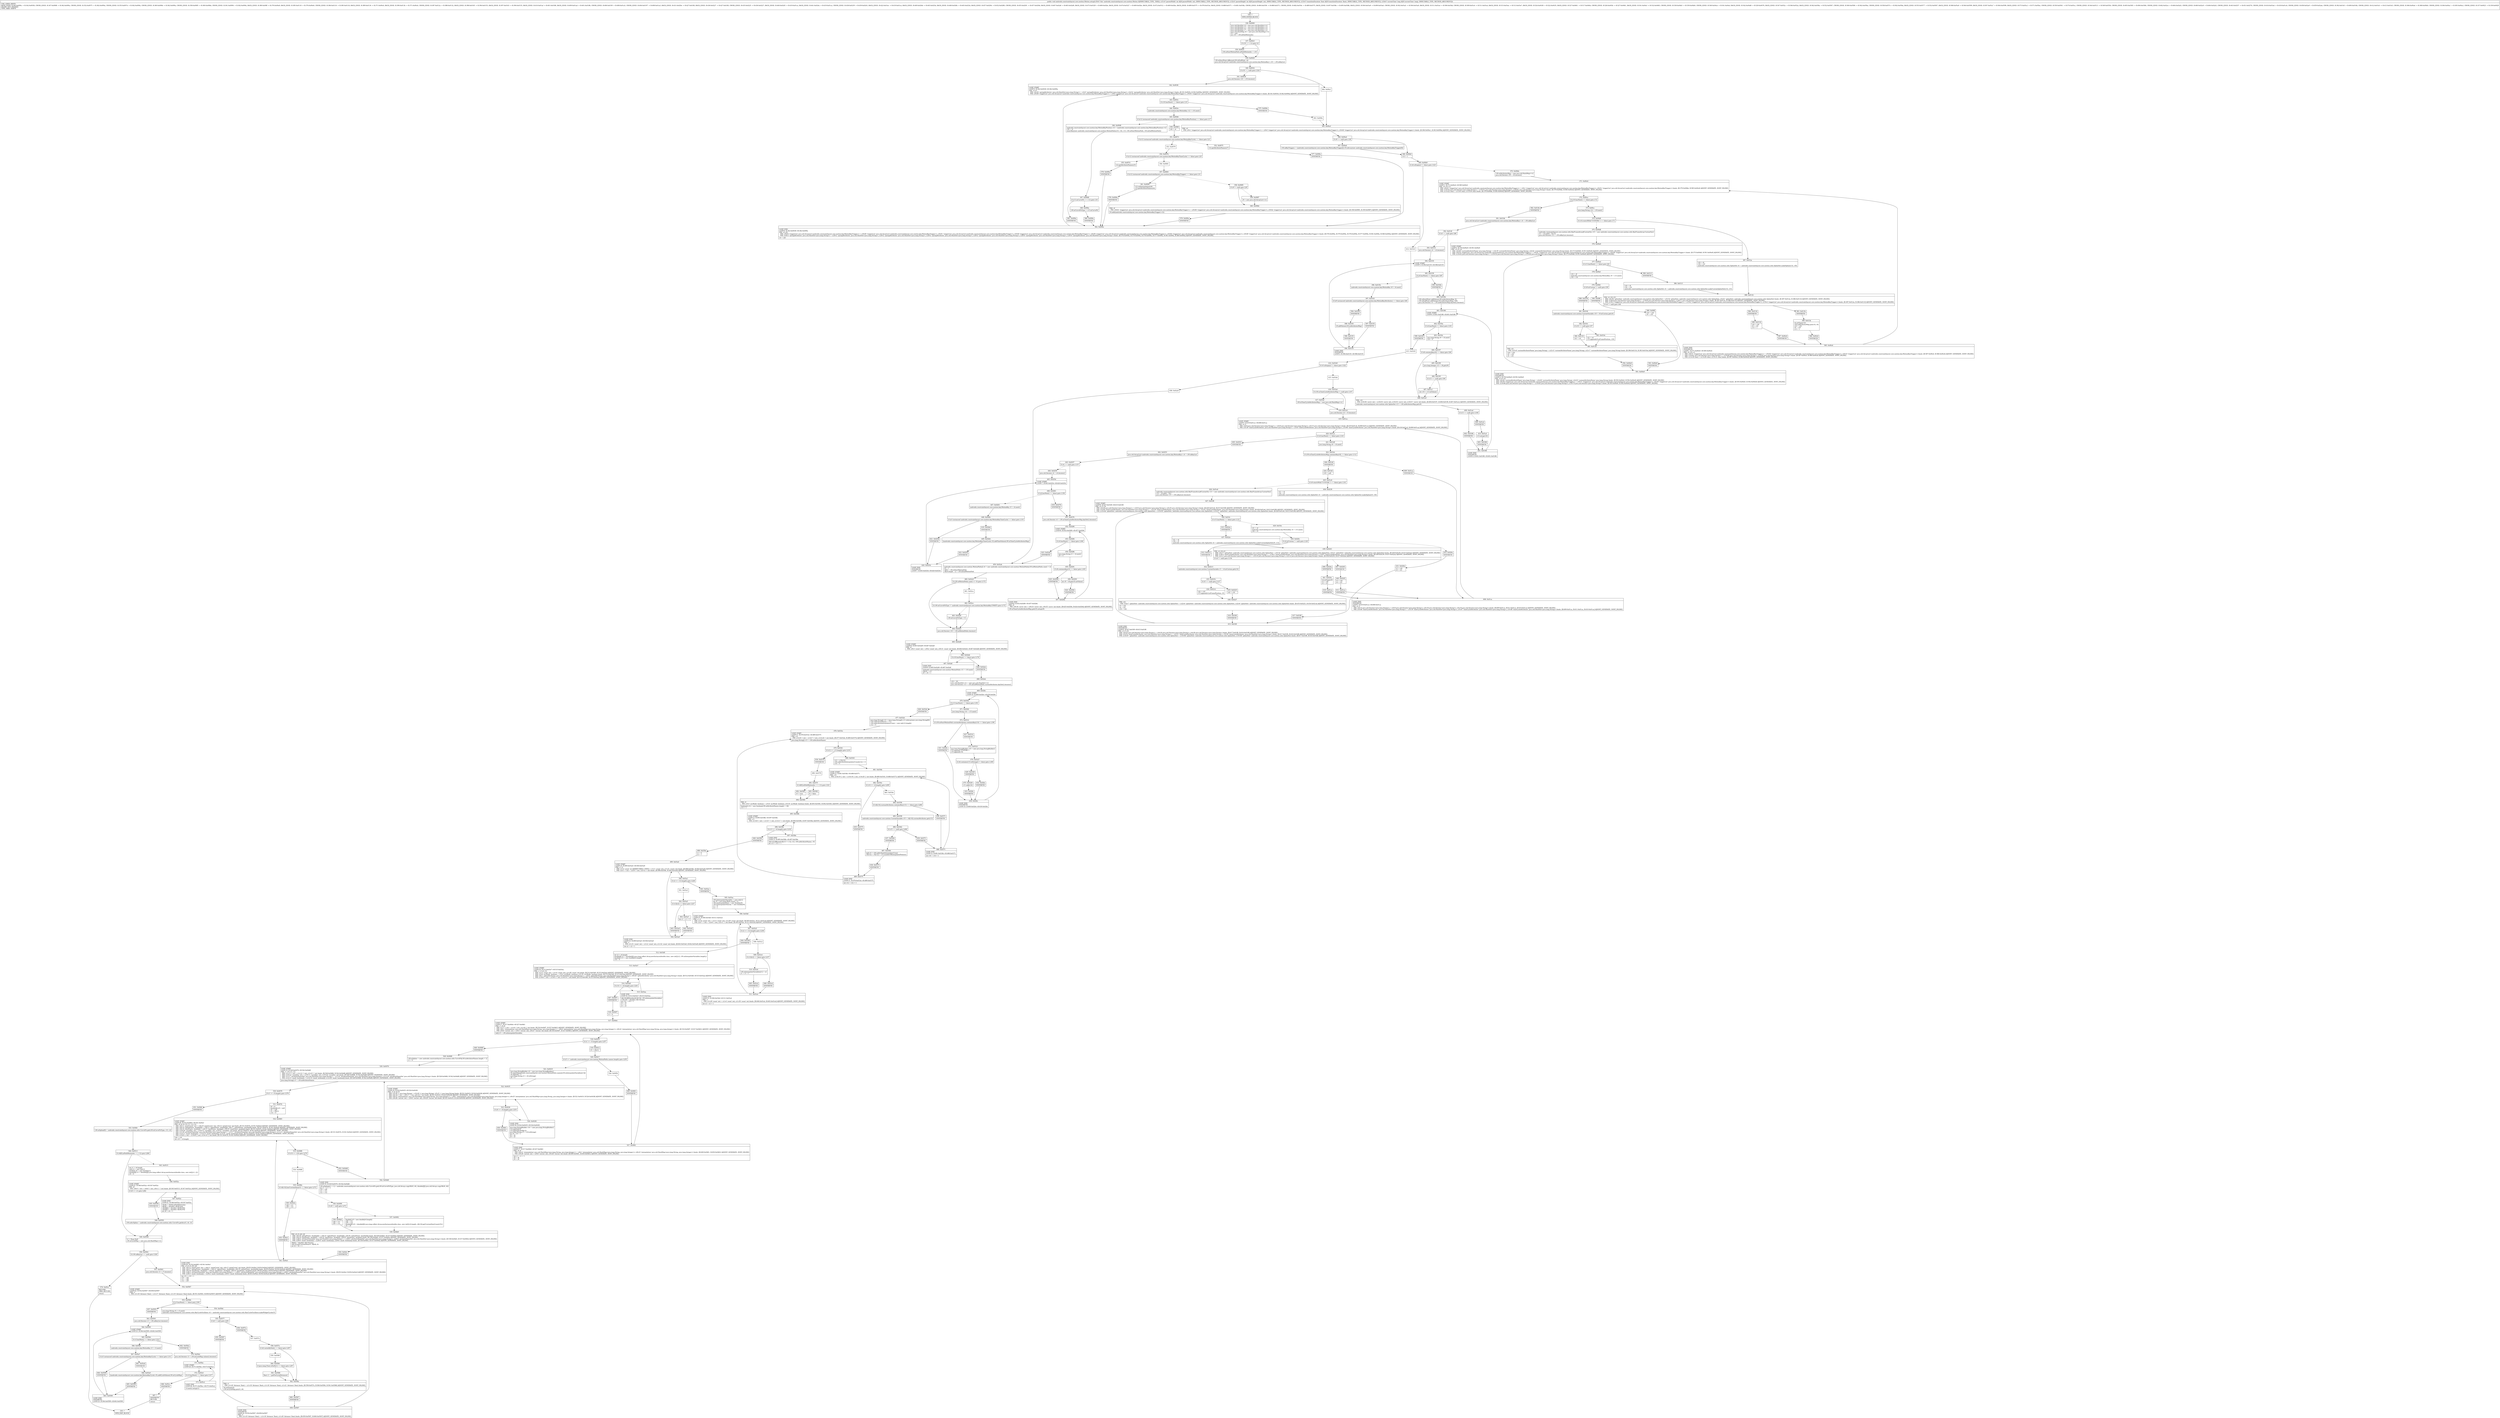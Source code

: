 digraph "CFG forandroidx.constraintlayout.core.motion.Motion.setup(IIFJ)V" {
Node_334 [shape=record,label="{334\:\ ?|MTH_ENTER_BLOCK\l}"];
Node_336 [shape=record,label="{336\:\ 0x0000|java.util.HashSet r4 = new java.util.HashSet\<\>()\ljava.util.HashSet r5 = new java.util.HashSet\<\>()\ljava.util.HashSet r6 = new java.util.HashSet\<\>()\ljava.util.HashSet r7 = new java.util.HashSet\<\>()\ljava.util.HashMap r8 = new java.util.HashMap\<\>()\lr9 = null\lint r10 = r30.mPathMotionArc\l}"];
Node_337 [shape=record,label="{337\:\ 0x0023|if (r10 == (\-1)) goto L4\l}"];
Node_338 [shape=record,label="{338\:\ 0x0025|r30.mStartMotionPath.mPathMotionArc = r10\l}"];
Node_339 [shape=record,label="{339\:\ 0x0029|r30.mStartPoint.different(r30.mEndPoint, r6)\ljava.util.ArrayList\<androidx.constraintlayout.core.motion.key.MotionKey\> r10 = r30.mKeyList\l}"];
Node_340 [shape=record,label="{340\:\ 0x0032|if (r10 == null) goto L324\l}"];
Node_341 [shape=record,label="{341\:\ 0x0034|java.util.Iterator r10 = r10.iterator()\l}"];
Node_342 [shape=record,label="{342\:\ 0x0038|LOOP_START\lLOOP:0: B:342:0x0038\-\>B:362:0x009a\lPHI: r4 r9 \l  PHI: (r4v45 'springAttributes' java.util.HashSet\<java.lang.String\>) = (r4v0 'springAttributes' java.util.HashSet\<java.lang.String\>), (r4v52 'springAttributes' java.util.HashSet\<java.lang.String\>) binds: [B:341:0x0034, B:362:0x009a] A[DONT_GENERATE, DONT_INLINE]\l  PHI: (r9v60 'triggerList' java.util.ArrayList\<androidx.constraintlayout.core.motion.key.MotionKeyTrigger\>) = (r9v0 'triggerList' java.util.ArrayList\<androidx.constraintlayout.core.motion.key.MotionKeyTrigger\>), (r9v63 'triggerList' java.util.ArrayList\<androidx.constraintlayout.core.motion.key.MotionKeyTrigger\>) binds: [B:341:0x0034, B:362:0x009a] A[DONT_GENERATE, DONT_INLINE]\l}"];
Node_343 [shape=record,label="{343\:\ 0x003c|if (r10.hasNext() == false) goto L33\l}"];
Node_344 [shape=record,label="{344\:\ 0x003e|androidx.constraintlayout.core.motion.key.MotionKey r12 = r10.next()\l}"];
Node_345 [shape=record,label="{345\:\ 0x0046|if ((r12 instanceof androidx.constraintlayout.core.motion.key.MotionKeyPosition) == false) goto L17\l}"];
Node_346 [shape=record,label="{346\:\ 0x0048|androidx.constraintlayout.core.motion.key.MotionKeyPosition r13 = (androidx.constraintlayout.core.motion.key.MotionKeyPosition) r12\lr20 = r4\linsertKey(new androidx.constraintlayout.core.motion.MotionPaths(r31, r32, r13, r30.mStartMotionPath, r30.mEndMotionPath))\l}"];
Node_347 [shape=record,label="{347\:\ 0x0068|if (r13.mCurveFit == (\-1)) goto L16\l}"];
Node_348 [shape=record,label="{348\:\ 0x006a|r30.mCurveFitType = r13.mCurveFit\l}"];
Node_580 [shape=record,label="{580\:\ 0x009a|SYNTHETIC\l}"];
Node_362 [shape=record,label="{362\:\ 0x009a|LOOP_END\lLOOP:0: B:342:0x0038\-\>B:362:0x009a\lPHI: r9 r20 \l  PHI: (r9v63 'triggerList' java.util.ArrayList\<androidx.constraintlayout.core.motion.key.MotionKeyTrigger\>) = (r9v60 'triggerList' java.util.ArrayList\<androidx.constraintlayout.core.motion.key.MotionKeyTrigger\>), (r9v61 'triggerList' java.util.ArrayList\<androidx.constraintlayout.core.motion.key.MotionKeyTrigger\>), (r9v60 'triggerList' java.util.ArrayList\<androidx.constraintlayout.core.motion.key.MotionKeyTrigger\>), (r9v60 'triggerList' java.util.ArrayList\<androidx.constraintlayout.core.motion.key.MotionKeyTrigger\>), (r9v60 'triggerList' java.util.ArrayList\<androidx.constraintlayout.core.motion.key.MotionKeyTrigger\>), (r9v60 'triggerList' java.util.ArrayList\<androidx.constraintlayout.core.motion.key.MotionKeyTrigger\>) binds: [B:576:0x009a, B:579:0x009a, B:578:0x009a, B:577:0x009a, B:581:0x009a, B:580:0x009a] A[DONT_GENERATE, DONT_INLINE]\l  PHI: (r20v3 'springAttributes' java.util.HashSet\<java.lang.String\>) = (r20v2 'springAttributes' java.util.HashSet\<java.lang.String\>), (r20v2 'springAttributes' java.util.HashSet\<java.lang.String\>), (r20v2 'springAttributes' java.util.HashSet\<java.lang.String\>), (r20v2 'springAttributes' java.util.HashSet\<java.lang.String\>), (r20v4 'springAttributes' java.util.HashSet\<java.lang.String\>), (r20v4 'springAttributes' java.util.HashSet\<java.lang.String\>) binds: [B:576:0x009a, B:579:0x009a, B:578:0x009a, B:577:0x009a, B:581:0x009a, B:580:0x009a] A[DONT_GENERATE, DONT_INLINE]\l|r4 = r20\l}"];
Node_581 [shape=record,label="{581\:\ 0x009a|SYNTHETIC\l}"];
Node_350 [shape=record,label="{350\:\ 0x006f|r20 = r4\l}"];
Node_351 [shape=record,label="{351\:\ 0x0073|if ((r12 instanceof androidx.constraintlayout.core.motion.key.MotionKeyCycle) == false) goto L21\l}"];
Node_352 [shape=record,label="{352\:\ 0x0075|r12.getAttributeNames(r7)\l}"];
Node_577 [shape=record,label="{577\:\ 0x009a|SYNTHETIC\l}"];
Node_353 [shape=record,label="{353\:\ 0x0079}"];
Node_354 [shape=record,label="{354\:\ 0x007b|if ((r12 instanceof androidx.constraintlayout.core.motion.key.MotionKeyTimeCycle) == false) goto L25\l}"];
Node_355 [shape=record,label="{355\:\ 0x007d|r12.getAttributeNames(r5)\l}"];
Node_578 [shape=record,label="{578\:\ 0x009a|SYNTHETIC\l}"];
Node_356 [shape=record,label="{356\:\ 0x0081}"];
Node_357 [shape=record,label="{357\:\ 0x0083|if ((r12 instanceof androidx.constraintlayout.core.motion.key.MotionKeyTrigger) == false) goto L31\l}"];
Node_358 [shape=record,label="{358\:\ 0x0085|if (r9 != null) goto L29\l}"];
Node_359 [shape=record,label="{359\:\ 0x0087|r9 = new java.util.ArrayList\<\>()\l}"];
Node_360 [shape=record,label="{360\:\ 0x008d|PHI: r9 \l  PHI: (r9v61 'triggerList' java.util.ArrayList\<androidx.constraintlayout.core.motion.key.MotionKeyTrigger\>) = (r9v60 'triggerList' java.util.ArrayList\<androidx.constraintlayout.core.motion.key.MotionKeyTrigger\>), (r9v62 'triggerList' java.util.ArrayList\<androidx.constraintlayout.core.motion.key.MotionKeyTrigger\>) binds: [B:358:0x0085, B:359:0x0087] A[DONT_GENERATE, DONT_INLINE]\l|r9.add((androidx.constraintlayout.core.motion.key.MotionKeyTrigger) r12)\l}"];
Node_579 [shape=record,label="{579\:\ 0x009a|SYNTHETIC\l}"];
Node_361 [shape=record,label="{361\:\ 0x0094|r12.setInterpolation(r8)\lr12.getAttributeNames(r6)\l}"];
Node_576 [shape=record,label="{576\:\ 0x009a|SYNTHETIC\l}"];
Node_575 [shape=record,label="{575\:\ 0x009e|SYNTHETIC\l}"];
Node_363 [shape=record,label="{363\:\ 0x009e}"];
Node_365 [shape=record,label="{365\:\ 0x00a3|PHI: r9 \l  PHI: (r9v1 'triggerList' java.util.ArrayList\<androidx.constraintlayout.core.motion.key.MotionKeyTrigger\>) = (r9v0 'triggerList' java.util.ArrayList\<androidx.constraintlayout.core.motion.key.MotionKeyTrigger\>), (r9v60 'triggerList' java.util.ArrayList\<androidx.constraintlayout.core.motion.key.MotionKeyTrigger\>) binds: [B:364:0x00a1, B:363:0x009e] A[DONT_GENERATE, DONT_INLINE]\l}"];
Node_366 [shape=record,label="{366\:\ 0x00a4|if (r9 == null) goto L38\l}"];
Node_367 [shape=record,label="{367\:\ 0x00a6|r30.mKeyTriggers = (androidx.constraintlayout.core.motion.key.MotionKeyTrigger[]) r9.toArray(new androidx.constraintlayout.core.motion.key.MotionKeyTrigger[0])\l}"];
Node_368 [shape=record,label="{368\:\ 0x00b0|r13 = 1\l}"];
Node_369 [shape=record,label="{369\:\ 0x00b9|if (r6.isEmpty() != false) goto L323\l}"];
Node_370 [shape=record,label="{370\:\ 0x00bb|r30.mAttributesMap = new java.util.HashMap\<\>()\ljava.util.Iterator r10 = r6.iterator()\l}"];
Node_371 [shape=record,label="{371\:\ 0x00c6|LOOP_START\lLOOP:1: B:371:0x00c6\-\>B:585:0x00c6\lPHI: r9 r10 r13 \l  PHI: (r9v41 'triggerList' java.util.ArrayList\<androidx.constraintlayout.core.motion.key.MotionKeyTrigger\>) = (r9v1 'triggerList' java.util.ArrayList\<androidx.constraintlayout.core.motion.key.MotionKeyTrigger\>), (r9v51 'triggerList' java.util.ArrayList\<androidx.constraintlayout.core.motion.key.MotionKeyTrigger\>) binds: [B:370:0x00bb, B:585:0x00c6] A[DONT_GENERATE, DONT_INLINE]\l  PHI: (r10v52 java.util.Iterator\<java.lang.String\>) = (r10v51 java.util.Iterator\<java.lang.String\>), (r10v61 java.util.Iterator\<java.lang.String\>) binds: [B:370:0x00bb, B:585:0x00c6] A[DONT_GENERATE, DONT_INLINE]\l  PHI: (r13v22 char) = (r13v0 char), (r13v30 char) binds: [B:370:0x00bb, B:585:0x00c6] A[DONT_GENERATE, DONT_INLINE]\l}"];
Node_372 [shape=record,label="{372\:\ 0x00ca|if (r10.hasNext() == false) goto L72\l}"];
Node_373 [shape=record,label="{373\:\ 0x00cc|java.lang.String r14 = r10.next()\l}"];
Node_374 [shape=record,label="{374\:\ 0x00d6|if (r14.startsWith(\"CUSTOM,\") == false) goto L71\l}"];
Node_375 [shape=record,label="{375\:\ 0x00d8|androidx.constraintlayout.core.motion.utils.KeyFrameArray$CustomVar r15 = new androidx.constraintlayout.core.motion.utils.KeyFrameArray.CustomVar()\lr4 = r14.split(\",\")[r13]\ljava.util.Iterator r13 = r30.mKeyList.iterator()\l}"];
Node_376 [shape=record,label="{376\:\ 0x00e9|LOOP_START\lLOOP:2: B:376:0x00e9\-\>B:591:0x00e9\lPHI: r4 r9 r10 \l  PHI: (r4v40 'customAttributeName' java.lang.String) = (r4v39 'customAttributeName' java.lang.String), (r4v42 'customAttributeName' java.lang.String) binds: [B:375:0x00d8, B:591:0x00e9] A[DONT_GENERATE, DONT_INLINE]\l  PHI: (r9v54 'triggerList' java.util.ArrayList\<androidx.constraintlayout.core.motion.key.MotionKeyTrigger\>) = (r9v41 'triggerList' java.util.ArrayList\<androidx.constraintlayout.core.motion.key.MotionKeyTrigger\>), (r9v58 'triggerList' java.util.ArrayList\<androidx.constraintlayout.core.motion.key.MotionKeyTrigger\>) binds: [B:375:0x00d8, B:591:0x00e9] A[DONT_GENERATE, DONT_INLINE]\l  PHI: (r10v63 java.util.Iterator\<java.lang.String\>) = (r10v52 java.util.Iterator\<java.lang.String\>), (r10v66 java.util.Iterator\<java.lang.String\>) binds: [B:375:0x00d8, B:591:0x00e9] A[DONT_GENERATE, DONT_INLINE]\l}"];
Node_377 [shape=record,label="{377\:\ 0x00ed|if (r13.hasNext() == false) goto L61\l}"];
Node_378 [shape=record,label="{378\:\ 0x00ef|r19 = r9\landroidx.constraintlayout.core.motion.key.MotionKey r9 = r13.next()\lr18 = r10\l}"];
Node_379 [shape=record,label="{379\:\ 0x00fd|if (r9.mCustom != null) goto L50\l}"];
Node_588 [shape=record,label="{588\:\ 0x0104|SYNTHETIC\l}"];
Node_381 [shape=record,label="{381\:\ 0x0104|androidx.constraintlayout.core.motion.CustomVariable r10 = r9.mCustom.get(r4)\l}"];
Node_382 [shape=record,label="{382\:\ 0x010c|if (r10 == null) goto L57\l}"];
Node_383 [shape=record,label="{383\:\ 0x010e|r21 = r4\lr15.append(r9.mFramePosition, r10)\l}"];
Node_385 [shape=record,label="{385\:\ 0x0118|PHI: r21 \l  PHI: (r21v6 'customAttributeName' java.lang.String) = (r21v5 'customAttributeName' java.lang.String), (r21v7 'customAttributeName' java.lang.String) binds: [B:384:0x0116, B:383:0x010e] A[DONT_GENERATE, DONT_INLINE]\l|r10 = r18\lr9 = r19\lr4 = r21\l}"];
Node_592 [shape=record,label="{592\:\ 0x00e9|SYNTHETIC\l}"];
Node_591 [shape=record,label="{591\:\ 0x00e9|LOOP_END\lSYNTHETIC\lLOOP:2: B:376:0x00e9\-\>B:591:0x00e9\lPHI: r4 r9 r10 \l  PHI: (r4v42 'customAttributeName' java.lang.String) = (r4v40 'customAttributeName' java.lang.String), (r4v43 'customAttributeName' java.lang.String) binds: [B:593:0x00e9, B:592:0x00e9] A[DONT_GENERATE, DONT_INLINE]\l  PHI: (r9v58 'triggerList' java.util.ArrayList\<androidx.constraintlayout.core.motion.key.MotionKeyTrigger\>) = (r9v57 'triggerList' java.util.ArrayList\<androidx.constraintlayout.core.motion.key.MotionKeyTrigger\>), (r9v59 'triggerList' java.util.ArrayList\<androidx.constraintlayout.core.motion.key.MotionKeyTrigger\>) binds: [B:593:0x00e9, B:592:0x00e9] A[DONT_GENERATE, DONT_INLINE]\l  PHI: (r10v66 java.util.Iterator\<java.lang.String\>) = (r10v65 java.util.Iterator\<java.lang.String\>), (r10v70 java.util.Iterator\<java.lang.String\>) binds: [B:593:0x00e9, B:592:0x00e9] A[DONT_GENERATE, DONT_INLINE]\l}"];
Node_384 [shape=record,label="{384\:\ 0x0116|r21 = r4\l}"];
Node_590 [shape=record,label="{590\:\ 0x00ff|SYNTHETIC\l}"];
Node_380 [shape=record,label="{380\:\ 0x00ff|r10 = r18\lr9 = r19\l}"];
Node_593 [shape=record,label="{593\:\ 0x00e9|SYNTHETIC\l}"];
Node_589 [shape=record,label="{589\:\ 0x011f|SYNTHETIC\l}"];
Node_386 [shape=record,label="{386\:\ 0x011f|r19 = r9\lr18 = r10\landroidx.constraintlayout.core.motion.utils.SplineSet r4 = androidx.constraintlayout.core.motion.utils.SplineSet.makeCustomSplineSet(r14, r15)\l}"];
Node_388 [shape=record,label="{388\:\ 0x0132|PHI: r4 r18 r19 \l  PHI: (r4v36 'splineSets' androidx.constraintlayout.core.motion.utils.SplineSet) = (r4v35 'splineSets' androidx.constraintlayout.core.motion.utils.SplineSet), (r4v41 'splineSets' androidx.constraintlayout.core.motion.utils.SplineSet) binds: [B:387:0x012a, B:386:0x011f] A[DONT_GENERATE, DONT_INLINE]\l  PHI: (r18v9 java.util.Iterator\<java.lang.String\>) = (r18v8 java.util.Iterator\<java.lang.String\>), (r18v11 java.util.Iterator\<java.lang.String\>) binds: [B:387:0x012a, B:386:0x011f] A[DONT_GENERATE, DONT_INLINE]\l  PHI: (r19v3 'triggerList' java.util.ArrayList\<androidx.constraintlayout.core.motion.key.MotionKeyTrigger\>) = (r19v2 'triggerList' java.util.ArrayList\<androidx.constraintlayout.core.motion.key.MotionKeyTrigger\>), (r19v4 'triggerList' java.util.ArrayList\<androidx.constraintlayout.core.motion.key.MotionKeyTrigger\>) binds: [B:387:0x012a, B:386:0x011f] A[DONT_GENERATE, DONT_INLINE]\l|if (r4 != null) goto L64\l}"];
Node_583 [shape=record,label="{583\:\ 0x013b|SYNTHETIC\l}"];
Node_390 [shape=record,label="{390\:\ 0x013b|r4.setType(r14)\lr30.mAttributesMap.put(r14, r4)\lr10 = r18\lr9 = r19\lr13 = 1\l}"];
Node_586 [shape=record,label="{586\:\ 0x00c6|SYNTHETIC\l}"];
Node_585 [shape=record,label="{585\:\ 0x00c6|LOOP_END\lSYNTHETIC\lLOOP:1: B:371:0x00c6\-\>B:585:0x00c6\lPHI: r9 r10 r13 \l  PHI: (r9v51 'triggerList' java.util.ArrayList\<androidx.constraintlayout.core.motion.key.MotionKeyTrigger\>) = (r9v50 'triggerList' java.util.ArrayList\<androidx.constraintlayout.core.motion.key.MotionKeyTrigger\>), (r9v53 'triggerList' java.util.ArrayList\<androidx.constraintlayout.core.motion.key.MotionKeyTrigger\>) binds: [B:587:0x00c6, B:586:0x00c6] A[DONT_GENERATE, DONT_INLINE]\l  PHI: (r10v61 java.util.Iterator\<java.lang.String\>) = (r10v60 java.util.Iterator\<java.lang.String\>), (r10v62 java.util.Iterator\<java.lang.String\>) binds: [B:587:0x00c6, B:586:0x00c6] A[DONT_GENERATE, DONT_INLINE]\l  PHI: (r13v30 char) = (r13v29 char), (r13v31 char) binds: [B:587:0x00c6, B:586:0x00c6] A[DONT_GENERATE, DONT_INLINE]\l}"];
Node_584 [shape=record,label="{584\:\ 0x0134|SYNTHETIC\l}"];
Node_389 [shape=record,label="{389\:\ 0x0134|r10 = r18\lr9 = r19\lr13 = 1\l}"];
Node_587 [shape=record,label="{587\:\ 0x00c6|SYNTHETIC\l}"];
Node_387 [shape=record,label="{387\:\ 0x012a|r19 = r9\lr18 = r10\landroidx.constraintlayout.core.motion.utils.SplineSet r4 = androidx.constraintlayout.core.motion.utils.SplineSet.makeSpline(r14, r34)\l}"];
Node_582 [shape=record,label="{582\:\ 0x014b|SYNTHETIC\l}"];
Node_391 [shape=record,label="{391\:\ 0x014b|java.util.ArrayList\<androidx.constraintlayout.core.motion.key.MotionKey\> r4 = r30.mKeyList\l}"];
Node_392 [shape=record,label="{392\:\ 0x014f|if (r4 == null) goto L86\l}"];
Node_393 [shape=record,label="{393\:\ 0x0151|java.util.Iterator r4 = r4.iterator()\l}"];
Node_394 [shape=record,label="{394\:\ 0x0155|LOOP_START\lLOOP:3: B:394:0x0155\-\>B:596:0x0155\l}"];
Node_395 [shape=record,label="{395\:\ 0x0159|if (r4.hasNext() == false) goto L85\l}"];
Node_396 [shape=record,label="{396\:\ 0x015b|androidx.constraintlayout.core.motion.key.MotionKey r9 = r4.next()\l}"];
Node_397 [shape=record,label="{397\:\ 0x0163|if ((r9 instanceof androidx.constraintlayout.core.motion.key.MotionKeyAttributes) == false) goto L84\l}"];
Node_594 [shape=record,label="{594\:\ 0x0165|SYNTHETIC\l}"];
Node_398 [shape=record,label="{398\:\ 0x0165|r9.addValues(r30.mAttributesMap)\l}"];
Node_598 [shape=record,label="{598\:\ 0x0155|SYNTHETIC\l}"];
Node_596 [shape=record,label="{596\:\ 0x0155|LOOP_END\lSYNTHETIC\lLOOP:3: B:394:0x0155\-\>B:596:0x0155\l}"];
Node_597 [shape=record,label="{597\:\ 0x0155|SYNTHETIC\l}"];
Node_595 [shape=record,label="{595\:\ 0x016b|SYNTHETIC\l}"];
Node_400 [shape=record,label="{400\:\ 0x016b|r30.mStartPoint.addValues(r30.mAttributesMap, 0)\lr30.mEndPoint.addValues(r30.mAttributesMap, 100)\ljava.util.Iterator r4 = r30.mAttributesMap.keySet().iterator()\l}"];
Node_401 [shape=record,label="{401\:\ 0x0186|LOOP_START\lLOOP:4: B:401:0x0186\-\>B:601:0x0186\l}"];
Node_402 [shape=record,label="{402\:\ 0x018a|if (r4.hasNext() == false) goto L101\l}"];
Node_403 [shape=record,label="{403\:\ 0x018c|java.lang.String r9 = r4.next()\lr10 = 0\l}"];
Node_404 [shape=record,label="{404\:\ 0x0197|if (r8.containsKey(r9) == false) goto L94\l}"];
Node_405 [shape=record,label="{405\:\ 0x0199|java.lang.Integer r13 = r8.get(r9)\l}"];
Node_406 [shape=record,label="{406\:\ 0x019f|if (r13 == null) goto L94\l}"];
Node_407 [shape=record,label="{407\:\ 0x01a1|int r10 = r13.intValue()\l}"];
Node_408 [shape=record,label="{408\:\ 0x01a5|PHI: r10 \l  PHI: (r10v56 'curve' int) = (r10v55 'curve' int), (r10v55 'curve' int), (r10v57 'curve' int) binds: [B:404:0x0197, B:406:0x019f, B:407:0x01a1] A[DONT_GENERATE, DONT_INLINE]\l|androidx.constraintlayout.core.motion.utils.SplineSet r13 = r30.mAttributesMap.get(r9)\l}"];
Node_409 [shape=record,label="{409\:\ 0x01ad|if (r13 == null) goto L100\l}"];
Node_600 [shape=record,label="{600\:\ 0x01af|SYNTHETIC\l}"];
Node_410 [shape=record,label="{410\:\ 0x01af|r13.setup(r10)\l}"];
Node_603 [shape=record,label="{603\:\ 0x0186|SYNTHETIC\l}"];
Node_601 [shape=record,label="{601\:\ 0x0186|LOOP_END\lSYNTHETIC\lLOOP:4: B:401:0x0186\-\>B:601:0x0186\l}"];
Node_602 [shape=record,label="{602\:\ 0x0186|SYNTHETIC\l}"];
Node_599 [shape=record,label="{599\:\ 0x01b5|SYNTHETIC\l}"];
Node_413 [shape=record,label="{413\:\ 0x01b5}"];
Node_414 [shape=record,label="{414\:\ 0x01b9|if (r5.isEmpty() != false) goto L322\l}"];
Node_415 [shape=record,label="{415\:\ 0x01bb}"];
Node_416 [shape=record,label="{416\:\ 0x01bd|if (r30.mTimeCycleAttributesMap != null) goto L107\l}"];
Node_417 [shape=record,label="{417\:\ 0x01bf|r30.mTimeCycleAttributesMap = new java.util.HashMap\<\>()\l}"];
Node_418 [shape=record,label="{418\:\ 0x01c6|java.util.Iterator r4 = r5.iterator()\l}"];
Node_419 [shape=record,label="{419\:\ 0x01ca|LOOP_START\lLOOP:5: B:419:0x01ca\-\>B:608:0x01ca\lPHI: r4 r5 \l  PHI: (r4v9 java.util.Iterator\<java.lang.String\>) = (r4v8 java.util.Iterator\<java.lang.String\>), (r4v15 java.util.Iterator\<java.lang.String\>) binds: [B:418:0x01c6, B:608:0x01ca] A[DONT_GENERATE, DONT_INLINE]\l  PHI: (r5v39 'timeCycleAttributes' java.util.HashSet\<java.lang.String\>) = (r5v0 'timeCycleAttributes' java.util.HashSet\<java.lang.String\>), (r5v46 'timeCycleAttributes' java.util.HashSet\<java.lang.String\>) binds: [B:418:0x01c6, B:608:0x01ca] A[DONT_GENERATE, DONT_INLINE]\l}"];
Node_420 [shape=record,label="{420\:\ 0x01ce|if (r4.hasNext() == false) goto L143\l}"];
Node_421 [shape=record,label="{421\:\ 0x01d0|java.lang.String r9 = r4.next()\l}"];
Node_422 [shape=record,label="{422\:\ 0x01dc|if (r30.mTimeCycleAttributesMap.containsKey(r9) == false) goto L112\l}"];
Node_604 [shape=record,label="{604\:\ 0x01df|SYNTHETIC\l}"];
Node_424 [shape=record,label="{424\:\ 0x01df|r10 = null\l}"];
Node_425 [shape=record,label="{425\:\ 0x01e4|if (r9.startsWith(\"CUSTOM,\") == false) goto L141\l}"];
Node_426 [shape=record,label="{426\:\ 0x01e6|androidx.constraintlayout.core.motion.utils.KeyFrameArray$CustomVar r13 = new androidx.constraintlayout.core.motion.utils.KeyFrameArray.CustomVar()\lr14 = r9.split(\",\")[1]\ljava.util.Iterator r15 = r30.mKeyList.iterator()\l}"];
Node_427 [shape=record,label="{427\:\ 0x01f8|LOOP_START\lLOOP:6: B:427:0x01f8\-\>B:615:0x01f8\lPHI: r4 r5 r10 \l  PHI: (r4v20 java.util.Iterator\<java.lang.String\>) = (r4v9 java.util.Iterator\<java.lang.String\>), (r4v25 java.util.Iterator\<java.lang.String\>) binds: [B:426:0x01e6, B:615:0x01f8] A[DONT_GENERATE, DONT_INLINE]\l  PHI: (r5v49 'timeCycleAttributes' java.util.HashSet\<java.lang.String\>) = (r5v39 'timeCycleAttributes' java.util.HashSet\<java.lang.String\>), (r5v52 'timeCycleAttributes' java.util.HashSet\<java.lang.String\>) binds: [B:426:0x01e6, B:615:0x01f8] A[DONT_GENERATE, DONT_INLINE]\l  PHI: (r10v46 'splineSets' androidx.constraintlayout.core.motion.utils.SplineSet) = (r10v45 'splineSets' androidx.constraintlayout.core.motion.utils.SplineSet), (r10v47 'splineSets' androidx.constraintlayout.core.motion.utils.SplineSet) binds: [B:426:0x01e6, B:615:0x01f8] A[DONT_GENERATE, DONT_INLINE]\l}"];
Node_428 [shape=record,label="{428\:\ 0x01fc|if (r15.hasNext() == false) goto L131\l}"];
Node_429 [shape=record,label="{429\:\ 0x01fe|r21 = r4\landroidx.constraintlayout.core.motion.key.MotionKey r4 = r15.next()\lr18 = r5\l}"];
Node_430 [shape=record,label="{430\:\ 0x020c|if (r4.mCustom != null) goto L120\l}"];
Node_612 [shape=record,label="{612\:\ 0x0213|SYNTHETIC\l}"];
Node_432 [shape=record,label="{432\:\ 0x0213|androidx.constraintlayout.core.motion.CustomVariable r5 = r4.mCustom.get(r14)\l}"];
Node_433 [shape=record,label="{433\:\ 0x021b|if (r5 == null) goto L127\l}"];
Node_434 [shape=record,label="{434\:\ 0x021d|r22 = r10\lr13.append(r4.mFramePosition, r5)\l}"];
Node_436 [shape=record,label="{436\:\ 0x0227|PHI: r22 \l  PHI: (r22v7 'splineSets' androidx.constraintlayout.core.motion.utils.SplineSet) = (r22v6 'splineSets' androidx.constraintlayout.core.motion.utils.SplineSet), (r22v8 'splineSets' androidx.constraintlayout.core.motion.utils.SplineSet) binds: [B:435:0x0225, B:434:0x021d] A[DONT_GENERATE, DONT_INLINE]\l|r5 = r18\lr4 = r21\lr10 = r22\l}"];
Node_616 [shape=record,label="{616\:\ 0x01f8|SYNTHETIC\l}"];
Node_615 [shape=record,label="{615\:\ 0x01f8|LOOP_END\lSYNTHETIC\lLOOP:6: B:427:0x01f8\-\>B:615:0x01f8\lPHI: r4 r5 r10 \l  PHI: (r4v25 java.util.Iterator\<java.lang.String\>) = (r4v24 java.util.Iterator\<java.lang.String\>), (r4v26 java.util.Iterator\<java.lang.String\>) binds: [B:617:0x01f8, B:616:0x01f8] A[DONT_GENERATE, DONT_INLINE]\l  PHI: (r5v52 'timeCycleAttributes' java.util.HashSet\<java.lang.String\>) = (r5v51 'timeCycleAttributes' java.util.HashSet\<java.lang.String\>), (r5v56 'timeCycleAttributes' java.util.HashSet\<java.lang.String\>) binds: [B:617:0x01f8, B:616:0x01f8] A[DONT_GENERATE, DONT_INLINE]\l  PHI: (r10v47 'splineSets' androidx.constraintlayout.core.motion.utils.SplineSet) = (r10v46 'splineSets' androidx.constraintlayout.core.motion.utils.SplineSet), (r10v48 'splineSets' androidx.constraintlayout.core.motion.utils.SplineSet) binds: [B:617:0x01f8, B:616:0x01f8] A[DONT_GENERATE, DONT_INLINE]\l}"];
Node_435 [shape=record,label="{435\:\ 0x0225|r22 = r10\l}"];
Node_614 [shape=record,label="{614\:\ 0x020e|SYNTHETIC\l}"];
Node_431 [shape=record,label="{431\:\ 0x020e|r5 = r18\lr4 = r21\l}"];
Node_617 [shape=record,label="{617\:\ 0x01f8|SYNTHETIC\l}"];
Node_613 [shape=record,label="{613\:\ 0x022e|SYNTHETIC\l}"];
Node_437 [shape=record,label="{437\:\ 0x022e|r21 = r4\lr18 = r5\landroidx.constraintlayout.core.motion.utils.SplineSet r4 = androidx.constraintlayout.core.motion.utils.SplineSet.makeCustomSplineSet(r9, r13)\l}"];
Node_439 [shape=record,label="{439\:\ 0x0243|PHI: r4 r18 r21 \l  PHI: (r4v17 'splineSets' androidx.constraintlayout.core.motion.utils.SplineSet) = (r4v16 'splineSets' androidx.constraintlayout.core.motion.utils.SplineSet), (r4v21 'splineSets' androidx.constraintlayout.core.motion.utils.SplineSet) binds: [B:438:0x0239, B:437:0x022e] A[DONT_GENERATE, DONT_INLINE]\l  PHI: (r18v3 'timeCycleAttributes' java.util.HashSet\<java.lang.String\>) = (r18v2 'timeCycleAttributes' java.util.HashSet\<java.lang.String\>), (r18v5 'timeCycleAttributes' java.util.HashSet\<java.lang.String\>) binds: [B:438:0x0239, B:437:0x022e] A[DONT_GENERATE, DONT_INLINE]\l  PHI: (r21v1 java.util.Iterator\<java.lang.String\>) = (r21v0 java.util.Iterator\<java.lang.String\>), (r21v2 java.util.Iterator\<java.lang.String\>) binds: [B:438:0x0239, B:437:0x022e] A[DONT_GENERATE, DONT_INLINE]\l|if (r4 != null) goto L134\l}"];
Node_606 [shape=record,label="{606\:\ 0x024a|SYNTHETIC\l}"];
Node_441 [shape=record,label="{441\:\ 0x024a|r4.setType(r9)\lr5 = r18\lr4 = r21\l}"];
Node_610 [shape=record,label="{610\:\ 0x01ca|SYNTHETIC\l}"];
Node_608 [shape=record,label="{608\:\ 0x01ca|LOOP_END\lSYNTHETIC\lLOOP:5: B:419:0x01ca\-\>B:608:0x01ca\lPHI: r4 r5 \l  PHI: (r4v15 java.util.Iterator\<java.lang.String\>) = (r4v9 java.util.Iterator\<java.lang.String\>), (r4v18 java.util.Iterator\<java.lang.String\>), (r4v19 java.util.Iterator\<java.lang.String\>) binds: [B:609:0x01ca, B:611:0x01ca, B:610:0x01ca] A[DONT_GENERATE, DONT_INLINE]\l  PHI: (r5v46 'timeCycleAttributes' java.util.HashSet\<java.lang.String\>) = (r5v39 'timeCycleAttributes' java.util.HashSet\<java.lang.String\>), (r5v47 'timeCycleAttributes' java.util.HashSet\<java.lang.String\>), (r5v48 'timeCycleAttributes' java.util.HashSet\<java.lang.String\>) binds: [B:609:0x01ca, B:611:0x01ca, B:610:0x01ca] A[DONT_GENERATE, DONT_INLINE]\l}"];
Node_607 [shape=record,label="{607\:\ 0x0245|SYNTHETIC\l}"];
Node_440 [shape=record,label="{440\:\ 0x0245|r5 = r18\lr4 = r21\l}"];
Node_611 [shape=record,label="{611\:\ 0x01ca|SYNTHETIC\l}"];
Node_438 [shape=record,label="{438\:\ 0x0239|r21 = r4\lr18 = r5\landroidx.constraintlayout.core.motion.utils.SplineSet r4 = androidx.constraintlayout.core.motion.utils.SplineSet.makeSpline(r9, r34)\l}"];
Node_609 [shape=record,label="{609\:\ 0x01ca|SYNTHETIC\l}"];
Node_605 [shape=record,label="{605\:\ 0x0253|SYNTHETIC\l}"];
Node_442 [shape=record,label="{442\:\ 0x0253|java.util.ArrayList\<androidx.constraintlayout.core.motion.key.MotionKey\> r4 = r30.mKeyList\l}"];
Node_443 [shape=record,label="{443\:\ 0x0257|if (r4 == null) goto L157\l}"];
Node_444 [shape=record,label="{444\:\ 0x0259|java.util.Iterator r4 = r4.iterator()\l}"];
Node_445 [shape=record,label="{445\:\ 0x025d|LOOP_START\lLOOP:7: B:445:0x025d\-\>B:620:0x025d\l}"];
Node_446 [shape=record,label="{446\:\ 0x0261|if (r4.hasNext() == false) goto L156\l}"];
Node_447 [shape=record,label="{447\:\ 0x0263|androidx.constraintlayout.core.motion.key.MotionKey r5 = r4.next()\l}"];
Node_448 [shape=record,label="{448\:\ 0x026b|if ((r5 instanceof androidx.constraintlayout.core.motion.key.MotionKeyTimeCycle) == false) goto L155\l}"];
Node_619 [shape=record,label="{619\:\ 0x026d|SYNTHETIC\l}"];
Node_449 [shape=record,label="{449\:\ 0x026d|((androidx.constraintlayout.core.motion.key.MotionKeyTimeCycle) r5).addTimeValues(r30.mTimeCycleAttributesMap)\l}"];
Node_622 [shape=record,label="{622\:\ 0x025d|SYNTHETIC\l}"];
Node_620 [shape=record,label="{620\:\ 0x025d|LOOP_END\lSYNTHETIC\lLOOP:7: B:445:0x025d\-\>B:620:0x025d\l}"];
Node_621 [shape=record,label="{621\:\ 0x025d|SYNTHETIC\l}"];
Node_618 [shape=record,label="{618\:\ 0x0276|SYNTHETIC\l}"];
Node_451 [shape=record,label="{451\:\ 0x0276|java.util.Iterator r4 = r30.mTimeCycleAttributesMap.keySet().iterator()\l}"];
Node_452 [shape=record,label="{452\:\ 0x0280|LOOP_START\lLOOP:8: B:452:0x0280\-\>B:457:0x029d\l}"];
Node_453 [shape=record,label="{453\:\ 0x0284|if (r4.hasNext() == false) goto L166\l}"];
Node_454 [shape=record,label="{454\:\ 0x0286|java.lang.String r5 = r4.next()\lr9 = 0\l}"];
Node_455 [shape=record,label="{455\:\ 0x0291|if (r8.containsKey(r5) == false) goto L165\l}"];
Node_456 [shape=record,label="{456\:\ 0x0293|int r9 = r8.get(r5).intValue()\l}"];
Node_624 [shape=record,label="{624\:\ 0x029d|SYNTHETIC\l}"];
Node_457 [shape=record,label="{457\:\ 0x029d|LOOP_END\lLOOP:8: B:452:0x0280\-\>B:457:0x029d\lPHI: r9 \l  PHI: (r9v34 'curve' int) = (r9v33 'curve' int), (r9v35 'curve' int) binds: [B:625:0x029d, B:624:0x029d] A[DONT_GENERATE, DONT_INLINE]\l|r30.mTimeCycleAttributesMap.get(r5).setup(r9)\l}"];
Node_625 [shape=record,label="{625\:\ 0x029d|SYNTHETIC\l}"];
Node_623 [shape=record,label="{623\:\ 0x02ab|SYNTHETIC\l}"];
Node_459 [shape=record,label="{459\:\ 0x02ab|androidx.constraintlayout.core.motion.MotionPaths[] r4 = new androidx.constraintlayout.core.motion.MotionPaths[r30.mMotionPaths.size() + 2]\lr9 = 1\lr4[0] = r30.mStartMotionPath\lr4[r4.length \- 1] = r30.mEndMotionPath\l}"];
Node_460 [shape=record,label="{460\:\ 0x02c8|if (r30.mMotionPaths.size() \<= 0) goto L172\l}"];
Node_461 [shape=record,label="{461\:\ 0x02ca}"];
Node_462 [shape=record,label="{462\:\ 0x02ce|if (r30.mCurveFitType != androidx.constraintlayout.core.motion.key.MotionKey.UNSET) goto L172\l}"];
Node_463 [shape=record,label="{463\:\ 0x02d0|r30.mCurveFitType = 0\l}"];
Node_464 [shape=record,label="{464\:\ 0x02d3|java.util.Iterator r10 = r30.mMotionPaths.iterator()\l}"];
Node_465 [shape=record,label="{465\:\ 0x02d9|LOOP_START\lLOOP:9: B:465:0x02d9\-\>B:467:0x02df\lPHI: r9 \l  PHI: (r9v3 'count' int) = (r9v2 'count' int), (r9v31 'count' int) binds: [B:464:0x02d3, B:467:0x02df] A[DONT_GENERATE, DONT_INLINE]\l}"];
Node_466 [shape=record,label="{466\:\ 0x02dd|if (r10.hasNext() == false) goto L176\l}"];
Node_467 [shape=record,label="{467\:\ 0x02df|LOOP_END\lLOOP:9: B:465:0x02d9\-\>B:467:0x02df\l|androidx.constraintlayout.core.motion.MotionPaths r11 = r10.next()\lr4[r9] = r11\lr9 = r9 + 1\l}"];
Node_626 [shape=record,label="{626\:\ 0x02eb|SYNTHETIC\l}"];
Node_468 [shape=record,label="{468\:\ 0x02eb|r10 = 18\ljava.util.HashSet r11 = new java.util.HashSet\<\>()\ljava.util.Iterator r13 = r30.mEndMotionPath.customAttributes.keySet().iterator()\l}"];
Node_469 [shape=record,label="{469\:\ 0x02fe|LOOP_START\lLOOP:10: B:469:0x02fe\-\>B:630:0x02fe\l}"];
Node_470 [shape=record,label="{470\:\ 0x0302|if (r13.hasNext() == false) goto L191\l}"];
Node_471 [shape=record,label="{471\:\ 0x0304|java.lang.String r14 = r13.next()\l}"];
Node_472 [shape=record,label="{472\:\ 0x0312|if (r30.mStartMotionPath.customAttributes.containsKey(r14) == false) goto L190\l}"];
Node_627 [shape=record,label="{627\:\ 0x0314|SYNTHETIC\l}"];
Node_473 [shape=record,label="{473\:\ 0x0314|java.lang.StringBuilder r15 = new java.lang.StringBuilder()\lr15.append(\"CUSTOM,\")\lr15.append(r14)\l}"];
Node_474 [shape=record,label="{474\:\ 0x0327|if (r6.contains(r15.toString()) != false) goto L189\l}"];
Node_629 [shape=record,label="{629\:\ 0x0329|SYNTHETIC\l}"];
Node_475 [shape=record,label="{475\:\ 0x0329|r11.add(r14)\l}"];
Node_633 [shape=record,label="{633\:\ 0x02fe|SYNTHETIC\l}"];
Node_630 [shape=record,label="{630\:\ 0x02fe|LOOP_END\lSYNTHETIC\lLOOP:10: B:469:0x02fe\-\>B:630:0x02fe\l}"];
Node_632 [shape=record,label="{632\:\ 0x02fe|SYNTHETIC\l}"];
Node_631 [shape=record,label="{631\:\ 0x02fe|SYNTHETIC\l}"];
Node_628 [shape=record,label="{628\:\ 0x032d|SYNTHETIC\l}"];
Node_477 [shape=record,label="{477\:\ 0x032d|java.lang.String[] r12 = (java.lang.String[]) r11.toArray(new java.lang.String[0])\lr30.mAttributeNames = r12\lr30.mAttributeInterpolatorCount = new int[r12.length]\lr12 = 0\l}"];
Node_478 [shape=record,label="{478\:\ 0x033e|LOOP_START\lLOOP:11: B:478:0x033e\-\>B:489:0x0375\lPHI: r12 \l  PHI: (r12v8 'i' int) = (r12v7 'i' int), (r12v24 'i' int) binds: [B:477:0x032d, B:489:0x0375] A[DONT_GENERATE, DONT_INLINE]\l|java.lang.String[] r13 = r30.mAttributeNames\l}"];
Node_479 [shape=record,label="{479\:\ 0x0341|if (r12 \>= r13.length) goto L210\l}"];
Node_480 [shape=record,label="{480\:\ 0x0343|r13 = r13[r12]\lr30.mAttributeInterpolatorCount[r12] = 0\lr14 = 0\l}"];
Node_481 [shape=record,label="{481\:\ 0x034b|LOOP_START\lLOOP:12: B:481:0x034b\-\>B:488:0x0371\lPHI: r14 \l  PHI: (r14v19 'j' int) = (r14v18 'j' int), (r14v20 'j' int) binds: [B:480:0x0343, B:488:0x0371] A[DONT_GENERATE, DONT_INLINE]\l}"];
Node_482 [shape=record,label="{482\:\ 0x034c|if (r14 \>= r4.length) goto L209\l}"];
Node_483 [shape=record,label="{483\:\ 0x034e}"];
Node_484 [shape=record,label="{484\:\ 0x0356|if (r4[r14].customAttributes.containsKey(r13) == false) goto L208\l}"];
Node_485 [shape=record,label="{485\:\ 0x0358|androidx.constraintlayout.core.motion.CustomVariable r15 = r4[r14].customAttributes.get(r13)\l}"];
Node_486 [shape=record,label="{486\:\ 0x0362|if (r15 == null) goto L206\l}"];
Node_637 [shape=record,label="{637\:\ 0x0364|SYNTHETIC\l}"];
Node_487 [shape=record,label="{487\:\ 0x0364|int[] r5 = r30.mAttributeInterpolatorCount\lr5[r12] = r5[r12] + r15.numberOfInterpolatedValues()\l}"];
Node_636 [shape=record,label="{636\:\ 0x0375|SYNTHETIC\l}"];
Node_489 [shape=record,label="{489\:\ 0x0375|LOOP_END\lLOOP:11: B:478:0x033e\-\>B:489:0x0375\l|int r12 = r12 + 1\l}"];
Node_639 [shape=record,label="{639\:\ 0x0371|SYNTHETIC\l}"];
Node_488 [shape=record,label="{488\:\ 0x0371|LOOP_END\lLOOP:12: B:481:0x034b\-\>B:488:0x0371\l|int r14 = r14 + 1\l}"];
Node_638 [shape=record,label="{638\:\ 0x0371|SYNTHETIC\l}"];
Node_635 [shape=record,label="{635\:\ 0x0375|SYNTHETIC\l}"];
Node_634 [shape=record,label="{634\:\ 0x0379|SYNTHETIC\l}"];
Node_490 [shape=record,label="{490\:\ 0x0379}"];
Node_491 [shape=record,label="{491\:\ 0x037f|if (r4[0].mPathMotionArc == (\-1)) goto L321\l}"];
Node_492 [shape=record,label="{492\:\ 0x0381|r5 = true\l}"];
Node_494 [shape=record,label="{494\:\ 0x0384|PHI: r5 \l  PHI: (r5v5 'arcMode' boolean) = (r5v4 'arcMode' boolean), (r5v35 'arcMode' boolean) binds: [B:493:0x0383, B:492:0x0381] A[DONT_GENERATE, DONT_INLINE]\l|boolean[] r12 = new boolean[r30.mAttributeNames.length + 18]\lr13 = 1\l}"];
Node_495 [shape=record,label="{495\:\ 0x038b|LOOP_START\lLOOP:13: B:495:0x038b\-\>B:497:0x038e\lPHI: r13 \l  PHI: (r13v8 'i' int) = (r13v7 'i' int), (r13v17 'i' int) binds: [B:494:0x0384, B:497:0x038e] A[DONT_GENERATE, DONT_INLINE]\l}"];
Node_496 [shape=record,label="{496\:\ 0x038c|if (r13 \>= r4.length) goto L218\l}"];
Node_497 [shape=record,label="{497\:\ 0x038e|LOOP_END\lLOOP:13: B:495:0x038b\-\>B:497:0x038e\l|r4[r13].different(r4[r13 + (\-1)], r12, r30.mAttributeNames, r5)\lint r13 = r13 + 1\l}"];
Node_640 [shape=record,label="{640\:\ 0x039e|SYNTHETIC\l}"];
Node_498 [shape=record,label="{498\:\ 0x039e|r1 = 0\lr2 = 1\l}"];
Node_499 [shape=record,label="{499\:\ 0x03a0|LOOP_START\lLOOP:14: B:499:0x03a0\-\>B:504:0x03a9\lPHI: r1 r2 \l  PHI: (r1v2 'count' int A[IMMUTABLE_TYPE]) = (r1v1 'count' int), (r1v31 'count' int) binds: [B:498:0x039e, B:504:0x03a9] A[DONT_GENERATE, DONT_INLINE]\l  PHI: (r2v1 'i' int) = (r2v0 'i' int), (r2v12 'i' int) binds: [B:498:0x039e, B:504:0x03a9] A[DONT_GENERATE, DONT_INLINE]\l}"];
Node_500 [shape=record,label="{500\:\ 0x03a1|if (r2 \>= r12.length) goto L228\l}"];
Node_501 [shape=record,label="{501\:\ 0x03a3}"];
Node_502 [shape=record,label="{502\:\ 0x03a5|if (r12[r2] == false) goto L227\l}"];
Node_503 [shape=record,label="{503\:\ 0x03a7|int r1 = r1 + 1\l}"];
Node_642 [shape=record,label="{642\:\ 0x03a9|SYNTHETIC\l}"];
Node_504 [shape=record,label="{504\:\ 0x03a9|LOOP_END\lLOOP:14: B:499:0x03a0\-\>B:504:0x03a9\lPHI: r1 \l  PHI: (r1v31 'count' int) = (r1v2 'count' int), (r1v32 'count' int) binds: [B:643:0x03a9, B:642:0x03a9] A[DONT_GENERATE, DONT_INLINE]\l|int r2 = r2 + 1\l}"];
Node_643 [shape=record,label="{643\:\ 0x03a9|SYNTHETIC\l}"];
Node_641 [shape=record,label="{641\:\ 0x03ac|SYNTHETIC\l}"];
Node_505 [shape=record,label="{505\:\ 0x03ac|r30.mInterpolateVariables = new int[r1]\lint r9 = java.lang.Math.max(2, r1)\lr30.mInterpolateData = new double[r9]\lr30.mInterpolateVelocity = new double[r9]\lr1 = 0\lr2 = 1\l}"];
Node_506 [shape=record,label="{506\:\ 0x03bf|LOOP_START\lLOOP:15: B:506:0x03bf\-\>B:511:0x03cd\lPHI: r1 r2 \l  PHI: (r1v4 'count' int) = (r1v3 'count' int), (r1v29 'count' int) binds: [B:505:0x03ac, B:511:0x03cd] A[DONT_GENERATE, DONT_INLINE]\l  PHI: (r2v7 'i' int) = (r2v6 'i' int), (r2v11 'i' int) binds: [B:505:0x03ac, B:511:0x03cd] A[DONT_GENERATE, DONT_INLINE]\l}"];
Node_507 [shape=record,label="{507\:\ 0x03c0|if (r2 \>= r12.length) goto L238\l}"];
Node_508 [shape=record,label="{508\:\ 0x03c2}"];
Node_509 [shape=record,label="{509\:\ 0x03c4|if (r12[r2] == false) goto L237\l}"];
Node_510 [shape=record,label="{510\:\ 0x03c6|r30.mInterpolateVariables[r1] = r2\lr1 = r1 + 1\l}"];
Node_645 [shape=record,label="{645\:\ 0x03cd|SYNTHETIC\l}"];
Node_511 [shape=record,label="{511\:\ 0x03cd|LOOP_END\lLOOP:15: B:506:0x03bf\-\>B:511:0x03cd\lPHI: r1 \l  PHI: (r1v29 'count' int) = (r1v4 'count' int), (r1v30 'count' int) binds: [B:646:0x03cd, B:645:0x03cd] A[DONT_GENERATE, DONT_INLINE]\l|int r2 = r2 + 1\l}"];
Node_646 [shape=record,label="{646\:\ 0x03cd|SYNTHETIC\l}"];
Node_644 [shape=record,label="{644\:\ 0x03d0|SYNTHETIC\l}"];
Node_512 [shape=record,label="{512\:\ 0x03d0|int r2 = r4.length\ldouble[][] r2 = (double[][]) java.lang.reflect.Array.newInstance(double.class, new int[]\{r2, r30.mInterpolateVariables.length\})\ldouble[] r13 = new double[r4.length]\lr14 = 0\l}"];
Node_513 [shape=record,label="{513\:\ 0x03e7|LOOP_START\lLOOP:16: B:513:0x03e7\-\>B:515:0x03ea\lPHI: r1 r5 r6 r14 \l  PHI: (r1v5 'count' int) = (r1v4 'count' int), (r1v28 'count' int) binds: [B:512:0x03d0, B:515:0x03ea] A[DONT_GENERATE, DONT_INLINE]\l  PHI: (r5v6 'arcMode' boolean) = (r5v5 'arcMode' boolean), (r5v34 'arcMode' boolean) binds: [B:512:0x03d0, B:515:0x03ea] A[DONT_GENERATE, DONT_INLINE]\l  PHI: (r6v1 'splineAttributes' java.util.HashSet\<java.lang.String\>) = (r6v0 'splineAttributes' java.util.HashSet\<java.lang.String\>), (r6v20 'splineAttributes' java.util.HashSet\<java.lang.String\>) binds: [B:512:0x03d0, B:515:0x03ea] A[DONT_GENERATE, DONT_INLINE]\l  PHI: (r14v6 'i' int) = (r14v5 'i' int), (r14v14 'i' int) binds: [B:512:0x03d0, B:515:0x03ea] A[DONT_GENERATE, DONT_INLINE]\l}"];
Node_514 [shape=record,label="{514\:\ 0x03e8|if (r14 \>= r4.length) goto L243\l}"];
Node_515 [shape=record,label="{515\:\ 0x03ea|LOOP_END\lLOOP:16: B:513:0x03e7\-\>B:515:0x03ea\l|r4[r14].fillStandard(r2[r14], r30.mInterpolateVariables)\lr13[r14] = (double) r4[r14].time\lint r14 = r14 + 1\lr6 = r6\lr1 = r1\lr5 = r5\l}"];
Node_647 [shape=record,label="{647\:\ 0x0407|SYNTHETIC\l}"];
Node_516 [shape=record,label="{516\:\ 0x0407|r1 = 0\l}"];
Node_517 [shape=record,label="{517\:\ 0x040d|LOOP_START\lLOOP:17: B:517:0x040d\-\>B:527:0x0461\lPHI: r1 r8 r9 \l  PHI: (r1v7 'j' int) = (r1v6 'j' int), (r1v24 'j' int) binds: [B:516:0x0407, B:527:0x0461] A[DONT_GENERATE, DONT_INLINE]\l  PHI: (r8v1 'interpolation' java.util.HashMap\<java.lang.String, java.lang.Integer\>) = (r8v0 'interpolation' java.util.HashMap\<java.lang.String, java.lang.Integer\>), (r8v22 'interpolation' java.util.HashMap\<java.lang.String, java.lang.Integer\>) binds: [B:516:0x0407, B:527:0x0461] A[DONT_GENERATE, DONT_INLINE]\l  PHI: (r9v6 'varLen' int) = (r9v5 'varLen' int), (r9v27 'varLen' int) binds: [B:516:0x0407, B:527:0x0461] A[DONT_GENERATE, DONT_INLINE]\l|int[] r5 = r30.mInterpolateVariables\l}"];
Node_518 [shape=record,label="{518\:\ 0x0410|if (r1 \>= r5.length) goto L257\l}"];
Node_519 [shape=record,label="{519\:\ 0x0412|r5 = r5[r1]\l}"];
Node_520 [shape=record,label="{520\:\ 0x0417|if (r5 \>= androidx.constraintlayout.core.motion.MotionPaths.names.length) goto L255\l}"];
Node_521 [shape=record,label="{521\:\ 0x0419|java.lang.StringBuilder r6 = new java.lang.StringBuilder()\lr6.append(androidx.constraintlayout.core.motion.MotionPaths.names[r30.mInterpolateVariables[r1]])\lr6.append(\" [\")\ljava.lang.String r5 = r6.toString()\lr6 = 0\l}"];
Node_522 [shape=record,label="{522\:\ 0x0435|LOOP_START\lLOOP:18: B:522:0x0435\-\>B:524:0x0438\lPHI: r5 r6 r8 r9 \l  PHI: (r5v30 's' java.lang.String) = (r5v29 's' java.lang.String), (r5v31 's' java.lang.String) binds: [B:521:0x0419, B:524:0x0438] A[DONT_GENERATE, DONT_INLINE]\l  PHI: (r6v18 'i' int) = (r6v17 'i' int), (r6v19 'i' int) binds: [B:521:0x0419, B:524:0x0438] A[DONT_GENERATE, DONT_INLINE]\l  PHI: (r8v23 'interpolation' java.util.HashMap\<java.lang.String, java.lang.Integer\>) = (r8v1 'interpolation' java.util.HashMap\<java.lang.String, java.lang.Integer\>), (r8v25 'interpolation' java.util.HashMap\<java.lang.String, java.lang.Integer\>) binds: [B:521:0x0419, B:524:0x0438] A[DONT_GENERATE, DONT_INLINE]\l  PHI: (r9v28 'varLen' int) = (r9v6 'varLen' int), (r9v29 'varLen' int) binds: [B:521:0x0419, B:524:0x0438] A[DONT_GENERATE, DONT_INLINE]\l}"];
Node_523 [shape=record,label="{523\:\ 0x0436|if (r6 \>= r4.length) goto L253\l}"];
Node_524 [shape=record,label="{524\:\ 0x0438|LOOP_END\lLOOP:18: B:522:0x0435\-\>B:524:0x0438\l|java.lang.StringBuilder r14 = new java.lang.StringBuilder()\lr14.append(r5)\lr14.append(r2[r6][r1])\ljava.lang.String r5 = r14.toString()\lint r6 = r6 + 1\lr8 = r8\lr9 = r9\l}"];
Node_650 [shape=record,label="{650\:\ 0x0461|SYNTHETIC\l}"];
Node_527 [shape=record,label="{527\:\ 0x0461|LOOP_END\lLOOP:17: B:517:0x040d\-\>B:527:0x0461\lPHI: r8 r9 \l  PHI: (r8v21 'interpolation' java.util.HashMap\<java.lang.String, java.lang.Integer\>) = (r8v1 'interpolation' java.util.HashMap\<java.lang.String, java.lang.Integer\>), (r8v23 'interpolation' java.util.HashMap\<java.lang.String, java.lang.Integer\>) binds: [B:649:0x0461, B:650:0x0461] A[DONT_GENERATE, DONT_INLINE]\l  PHI: (r9v26 'varLen' int) = (r9v6 'varLen' int), (r9v28 'varLen' int) binds: [B:649:0x0461, B:650:0x0461] A[DONT_GENERATE, DONT_INLINE]\l|int r1 = r1 + 1\lr8 = r8\lr9 = r9\l}"];
Node_526 [shape=record,label="{526\:\ 0x045b}"];
Node_649 [shape=record,label="{649\:\ 0x0461|SYNTHETIC\l}"];
Node_648 [shape=record,label="{648\:\ 0x0468|SYNTHETIC\l}"];
Node_528 [shape=record,label="{528\:\ 0x0468|r30.mSpline = new androidx.constraintlayout.core.motion.utils.CurveFit[r30.mAttributeNames.length + 1]\lr1 = 0\l}"];
Node_529 [shape=record,label="{529\:\ 0x0476|LOOP_START\lLOOP:19: B:529:0x0476\-\>B:542:0x04d8\lPHI: r1 r10 r11 r12 \l  PHI: (r1v13 'i' int) = (r1v12 'i' int), (r1v23 'i' int) binds: [B:528:0x0468, B:542:0x04d8] A[DONT_GENERATE, DONT_INLINE]\l  PHI: (r10v12 'variables' int) = (r10v11 'variables' int), (r10v24 'variables' int) binds: [B:528:0x0468, B:542:0x04d8] A[DONT_GENERATE, DONT_INLINE]\l  PHI: (r11v7 'attributeNameSet' java.util.HashSet\<java.lang.String\>) = (r11v6 'attributeNameSet' java.util.HashSet\<java.lang.String\>), (r11v10 'attributeNameSet' java.util.HashSet\<java.lang.String\>) binds: [B:528:0x0468, B:542:0x04d8] A[DONT_GENERATE, DONT_INLINE]\l  PHI: (r12v15 'mask' boolean[]) = (r12v14 'mask' boolean[]), (r12v20 'mask' boolean[]) binds: [B:528:0x0468, B:542:0x04d8] A[DONT_GENERATE, DONT_INLINE]\l|java.lang.String[] r5 = r30.mAttributeNames\l}"];
Node_530 [shape=record,label="{530\:\ 0x0479|if (r1 \>= r5.length) goto L276\l}"];
Node_531 [shape=record,label="{531\:\ 0x047b|r6 = 0\ldouble[][] r8 = null\lr9 = null\lr5 = r5[r1]\lr14 = 0\l}"];
Node_532 [shape=record,label="{532\:\ 0x0483|LOOP_START\lLOOP:20: B:532:0x0483\-\>B:541:0x04cf\lPHI: r6 r8 r9 r10 r11 r12 r14 \l  PHI: (r6v11 'pointCount' int) = (r6v10 'pointCount' int), (r6v12 'pointCount' int) binds: [B:531:0x047b, B:541:0x04cf] A[DONT_GENERATE, DONT_INLINE]\l  PHI: (r8v14 'splinePoints' double[][]) = (r8v13 'splinePoints' double[][]), (r8v17 'splinePoints' double[][]) binds: [B:531:0x047b, B:541:0x04cf] A[DONT_GENERATE, DONT_INLINE]\l  PHI: (r9v16 'timePoints' double[]) = (r9v15 'timePoints' double[]), (r9v18 'timePoints' double[]) binds: [B:531:0x047b, B:541:0x04cf] A[DONT_GENERATE, DONT_INLINE]\l  PHI: (r10v20 'variables' int) = (r10v12 'variables' int), (r10v27 'variables' int) binds: [B:531:0x047b, B:541:0x04cf] A[DONT_GENERATE, DONT_INLINE]\l  PHI: (r11v8 'attributeNameSet' java.util.HashSet\<java.lang.String\>) = (r11v7 'attributeNameSet' java.util.HashSet\<java.lang.String\>), (r11v11 'attributeNameSet' java.util.HashSet\<java.lang.String\>) binds: [B:531:0x047b, B:541:0x04cf] A[DONT_GENERATE, DONT_INLINE]\l  PHI: (r12v17 'mask' boolean[]) = (r12v15 'mask' boolean[]), (r12v21 'mask' boolean[]) binds: [B:531:0x047b, B:541:0x04cf] A[DONT_GENERATE, DONT_INLINE]\l  PHI: (r14v9 'j' int) = (r14v8 'j' int), (r14v10 'j' int) binds: [B:531:0x047b, B:541:0x04cf] A[DONT_GENERATE, DONT_INLINE]\l|r24 = r10\lint r10 = r4.length\l}"];
Node_533 [shape=record,label="{533\:\ 0x0486|if (r14 \>= r10) goto L274\l}"];
Node_534 [shape=record,label="{534\:\ 0x0488}"];
Node_535 [shape=record,label="{535\:\ 0x048e|if (r4[r14].hasCustomData(r5) == false) goto L272\l}"];
Node_536 [shape=record,label="{536\:\ 0x0490|if (r8 != null) goto L271\l}"];
Node_537 [shape=record,label="{537\:\ 0x0492|double[] r9 = new double[r4.length]\lr28 = r11\lr29 = r12\ldouble[][] r8 = (double[][]) java.lang.reflect.Array.newInstance(double.class, new int[]\{r4.length, r4[r14].getCustomDataCount(r5)\})\lr9 = r9\l}"];
Node_539 [shape=record,label="{539\:\ 0x04b9|PHI: r8 r9 r28 r29 \l  PHI: (r8v18 'splinePoints' double[][]) = (r8v14 'splinePoints' double[][]), (r8v20 'splinePoints' double[][]) binds: [B:538:0x04b5, B:537:0x0492] A[DONT_GENERATE, DONT_INLINE]\l  PHI: (r9v19 'timePoints' double[]) = (r9v16 'timePoints' double[]), (r9v25 'timePoints' double[]) binds: [B:538:0x04b5, B:537:0x0492] A[DONT_GENERATE, DONT_INLINE]\l  PHI: (r28v5 'attributeNameSet' java.util.HashSet\<java.lang.String\>) = (r28v4 'attributeNameSet' java.util.HashSet\<java.lang.String\>), (r28v6 'attributeNameSet' java.util.HashSet\<java.lang.String\>) binds: [B:538:0x04b5, B:537:0x0492] A[DONT_GENERATE, DONT_INLINE]\l  PHI: (r29v5 'mask' boolean[]) = (r29v4 'mask' boolean[]), (r29v6 'mask' boolean[]) binds: [B:538:0x04b5, B:537:0x0492] A[DONT_GENERATE, DONT_INLINE]\l|r9[r6] = (double) r4[r14].time\lr4[r14].getCustomData(r5, r8[r6], 0)\lint r6 = r6 + 1\l}"];
Node_654 [shape=record,label="{654\:\ 0x04cf|SYNTHETIC\l}"];
Node_541 [shape=record,label="{541\:\ 0x04cf|LOOP_END\lLOOP:20: B:532:0x0483\-\>B:541:0x04cf\lPHI: r6 r8 r9 r28 r29 \l  PHI: (r6v12 'pointCount' int) = (r6v11 'pointCount' int), (r6v13 'pointCount' int) binds: [B:653:0x04cf, B:654:0x04cf] A[DONT_GENERATE, DONT_INLINE]\l  PHI: (r8v17 'splinePoints' double[][]) = (r8v14 'splinePoints' double[][]), (r8v18 'splinePoints' double[][]) binds: [B:653:0x04cf, B:654:0x04cf] A[DONT_GENERATE, DONT_INLINE]\l  PHI: (r9v18 'timePoints' double[]) = (r9v16 'timePoints' double[]), (r9v19 'timePoints' double[]) binds: [B:653:0x04cf, B:654:0x04cf] A[DONT_GENERATE, DONT_INLINE]\l  PHI: (r28v3 'attributeNameSet' java.util.HashSet\<java.lang.String\>) = (r28v2 'attributeNameSet' java.util.HashSet\<java.lang.String\>), (r28v5 'attributeNameSet' java.util.HashSet\<java.lang.String\>) binds: [B:653:0x04cf, B:654:0x04cf] A[DONT_GENERATE, DONT_INLINE]\l  PHI: (r29v3 'mask' boolean[]) = (r29v2 'mask' boolean[]), (r29v5 'mask' boolean[]) binds: [B:653:0x04cf, B:654:0x04cf] A[DONT_GENERATE, DONT_INLINE]\l|int r14 = r14 + 1\lr10 = r24\lr11 = r28\lr12 = r29\l}"];
Node_538 [shape=record,label="{538\:\ 0x04b5|r28 = r11\lr29 = r12\l}"];
Node_540 [shape=record,label="{540\:\ 0x04cb|r28 = r11\lr29 = r12\l}"];
Node_653 [shape=record,label="{653\:\ 0x04cf|SYNTHETIC\l}"];
Node_652 [shape=record,label="{652\:\ 0x04d8|SYNTHETIC\l}"];
Node_542 [shape=record,label="{542\:\ 0x04d8|LOOP_END\lLOOP:19: B:529:0x0476\-\>B:542:0x04d8\l|r30.mSpline[r1 + 1] = androidx.constraintlayout.core.motion.utils.CurveFit.get(r30.mCurveFitType, java.util.Arrays.copyOf(r9, r6), (double[][]) java.util.Arrays.copyOf(r8, r6))\lint r1 = r1 + 1\lr10 = r24\lr11 = r11\lr12 = r12\l}"];
Node_651 [shape=record,label="{651\:\ 0x04fd|SYNTHETIC\l}"];
Node_543 [shape=record,label="{543\:\ 0x04fd|r30.mSpline[0] = androidx.constraintlayout.core.motion.utils.CurveFit.get(r30.mCurveFitType, r13, r2)\l}"];
Node_544 [shape=record,label="{544\:\ 0x0513|if (r4[0].mPathMotionArc == (\-1)) goto L284\l}"];
Node_545 [shape=record,label="{545\:\ 0x0515|int r1 = r4.length\lint[] r5 = new int[r1]\ldouble[] r6 = new double[r1]\ldouble[][] r3 = (double[][]) java.lang.reflect.Array.newInstance(double.class, new int[]\{r1, 2\})\lr8 = 0\l}"];
Node_546 [shape=record,label="{546\:\ 0x052a|LOOP_START\lLOOP:21: B:546:0x052a\-\>B:547:0x052c\lPHI: r8 \l  PHI: (r8v9 'i' int) = (r8v8 'i' int), (r8v11 'i' int) binds: [B:545:0x0515, B:547:0x052c] A[DONT_GENERATE, DONT_INLINE]\l|if (r8 \>= r1) goto L282\l}"];
Node_547 [shape=record,label="{547\:\ 0x052c|LOOP_END\lLOOP:21: B:546:0x052a\-\>B:547:0x052c\l|r5[r8] = r4[r8].mPathMotionArc\lr6[r8] = (double) r4[r8].time\lr3[r8][0] = (double) r4[r8].f18x\lr3[r8][1] = (double) r4[r8].f19y\lint r8 = r8 + 1\l}"];
Node_655 [shape=record,label="{655\:\ 0x0550|SYNTHETIC\l}"];
Node_548 [shape=record,label="{548\:\ 0x0550|r30.mArcSpline = androidx.constraintlayout.core.motion.utils.CurveFit.getArc(r5, r6, r3)\l}"];
Node_549 [shape=record,label="{549\:\ 0x0556|r1 = Float.NaN\lr30.mCycleMap = new java.util.HashMap\<\>()\l}"];
Node_550 [shape=record,label="{550\:\ 0x0561|if (r30.mKeyList == null) goto L320\l}"];
Node_551 [shape=record,label="{551\:\ 0x0563|java.util.Iterator r3 = r7.iterator()\l}"];
Node_552 [shape=record,label="{552\:\ 0x0567|LOOP_START\lLOOP:22: B:552:0x0567\-\>B:658:0x0567\lPHI: r1 \l  PHI: (r1v18 'distance' float) = (r1v17 'distance' float), (r1v19 'distance' float) binds: [B:551:0x0563, B:658:0x0567] A[DONT_GENERATE, DONT_INLINE]\l}"];
Node_553 [shape=record,label="{553\:\ 0x056b|if (r3.hasNext() == false) goto L301\l}"];
Node_554 [shape=record,label="{554\:\ 0x056d|java.lang.String r5 = r3.next()\landroidx.constraintlayout.core.motion.utils.KeyCycleOscillator r6 = androidx.constraintlayout.core.motion.utils.KeyCycleOscillator.makeWidgetCycle(r5)\l}"];
Node_555 [shape=record,label="{555\:\ 0x0577|if (r6 != null) goto L291\l}"];
Node_656 [shape=record,label="{656\:\ 0x057a|SYNTHETIC\l}"];
Node_557 [shape=record,label="{557\:\ 0x057a}"];
Node_558 [shape=record,label="{558\:\ 0x057e|if (r6.variesByPath() == false) goto L297\l}"];
Node_559 [shape=record,label="{559\:\ 0x0580}"];
Node_560 [shape=record,label="{560\:\ 0x0584|if (java.lang.Float.isNaN(r1) == false) goto L297\l}"];
Node_561 [shape=record,label="{561\:\ 0x0586|float r1 = getPreCycleDistance()\l}"];
Node_562 [shape=record,label="{562\:\ 0x058a|PHI: r1 \l  PHI: (r1v20 'distance' float) = (r1v18 'distance' float), (r1v18 'distance' float), (r1v21 'distance' float) binds: [B:558:0x057e, B:560:0x0584, B:561:0x0586] A[DONT_GENERATE, DONT_INLINE]\l|r6.setType(r5)\lr30.mCycleMap.put(r5, r6)\l}"];
Node_660 [shape=record,label="{660\:\ 0x0567|SYNTHETIC\l}"];
Node_658 [shape=record,label="{658\:\ 0x0567|LOOP_END\lSYNTHETIC\lLOOP:22: B:552:0x0567\-\>B:658:0x0567\lPHI: r1 \l  PHI: (r1v19 'distance' float) = (r1v18 'distance' float), (r1v20 'distance' float) binds: [B:659:0x0567, B:660:0x0567] A[DONT_GENERATE, DONT_INLINE]\l}"];
Node_659 [shape=record,label="{659\:\ 0x0567|SYNTHETIC\l}"];
Node_657 [shape=record,label="{657\:\ 0x0593|SYNTHETIC\l}"];
Node_563 [shape=record,label="{563\:\ 0x0593|java.util.Iterator r3 = r30.mKeyList.iterator()\l}"];
Node_564 [shape=record,label="{564\:\ 0x0599|LOOP_START\lLOOP:23: B:564:0x0599\-\>B:663:0x0599\l}"];
Node_565 [shape=record,label="{565\:\ 0x059d|if (r3.hasNext() == false) goto L312\l}"];
Node_566 [shape=record,label="{566\:\ 0x059f|androidx.constraintlayout.core.motion.key.MotionKey r5 = r3.next()\l}"];
Node_567 [shape=record,label="{567\:\ 0x05a7|if ((r5 instanceof androidx.constraintlayout.core.motion.key.MotionKeyCycle) == false) goto L311\l}"];
Node_661 [shape=record,label="{661\:\ 0x05a9|SYNTHETIC\l}"];
Node_568 [shape=record,label="{568\:\ 0x05a9|((androidx.constraintlayout.core.motion.key.MotionKeyCycle) r5).addCycleValues(r30.mCycleMap)\l}"];
Node_665 [shape=record,label="{665\:\ 0x0599|SYNTHETIC\l}"];
Node_663 [shape=record,label="{663\:\ 0x0599|LOOP_END\lSYNTHETIC\lLOOP:23: B:564:0x0599\-\>B:663:0x0599\l}"];
Node_664 [shape=record,label="{664\:\ 0x0599|SYNTHETIC\l}"];
Node_662 [shape=record,label="{662\:\ 0x05b2|SYNTHETIC\l}"];
Node_570 [shape=record,label="{570\:\ 0x05b2|java.util.Iterator r3 = r30.mCycleMap.values().iterator()\l}"];
Node_571 [shape=record,label="{571\:\ 0x05bc|LOOP_START\lLOOP:24: B:571:0x05bc\-\>B:573:0x05c2\l}"];
Node_572 [shape=record,label="{572\:\ 0x05c0|if (r3.hasNext() == false) goto L317\l}"];
Node_573 [shape=record,label="{573\:\ 0x05c2|LOOP_END\lLOOP:24: B:571:0x05bc\-\>B:573:0x05c2\l|r3.next().setup(r1)\l}"];
Node_666 [shape=record,label="{666\:\ 0x05cc|SYNTHETIC\l}"];
Node_667 [shape=record,label="{667\:\ ?|SYNTHETIC\lRETURN\l|return\l}"];
Node_335 [shape=record,label="{335\:\ ?|MTH_EXIT_BLOCK\l}"];
Node_574 [shape=record,label="{574\:\ 0x05cc|RETURN\lORIG_RETURN\l|return\l}"];
Node_493 [shape=record,label="{493\:\ 0x0383|r5 = false\l}"];
Node_458 [shape=record,label="{458\:\ 0x02a9}"];
Node_412 [shape=record,label="{412\:\ 0x01b3}"];
Node_364 [shape=record,label="{364\:\ 0x00a1}"];
MethodNode[shape=record,label="{public void androidx.constraintlayout.core.motion.Motion.setup((r30v0 'this' androidx.constraintlayout.core.motion.Motion A[IMMUTABLE_TYPE, THIS]), (r31v0 'parentWidth' int A[D('parentWidth' int), IMMUTABLE_TYPE, METHOD_ARGUMENT]), (r32v0 'parentHeight' int A[D('parentHeight' int), IMMUTABLE_TYPE, METHOD_ARGUMENT]), (r33v0 'transitionDuration' float A[D('transitionDuration' float), IMMUTABLE_TYPE, METHOD_ARGUMENT]), (r34v0 'currentTime' long A[D('currentTime' long), IMMUTABLE_TYPE, METHOD_ARGUMENT]))  | USE_LINES_HINTS\lBACK_EDGE: B:362:0x009a \-\> B:342:0x0038, CROSS_EDGE: B:347:0x0068 \-\> B:362:0x009a, CROSS_EDGE: B:352:0x0075 \-\> B:362:0x009a, CROSS_EDGE: B:355:0x007d \-\> B:362:0x009a, CROSS_EDGE: B:360:0x008d \-\> B:362:0x009a, CROSS_EDGE: B:358:0x0085 \-\> B:360:0x008d, CROSS_EDGE: B:361:0x0094 \-\> B:362:0x009a, BACK_EDGE: B:380:0x00ff \-\> B:376:0x00e9, BACK_EDGE: B:385:0x0118 \-\> B:376:0x00e9, CROSS_EDGE: B:384:0x0116 \-\> B:385:0x0118, BACK_EDGE: B:389:0x0134 \-\> B:371:0x00c6, BACK_EDGE: B:390:0x013b \-\> B:371:0x00c6, CROSS_EDGE: B:387:0x012a \-\> B:388:0x0132, BACK_EDGE: B:398:0x0165 \-\> B:394:0x0155, BACK_EDGE: B:397:0x0163 \-\> B:394:0x0155, BACK_EDGE: B:410:0x01af \-\> B:401:0x0186, BACK_EDGE: B:409:0x01ad \-\> B:401:0x0186, CROSS_EDGE: B:406:0x019f \-\> B:408:0x01a5, CROSS_EDGE: B:404:0x0197 \-\> B:408:0x01a5, BACK_EDGE: B:431:0x020e \-\> B:427:0x01f8, BACK_EDGE: B:436:0x0227 \-\> B:427:0x01f8, CROSS_EDGE: B:435:0x0225 \-\> B:436:0x0227, BACK_EDGE: B:440:0x0245 \-\> B:419:0x01ca, BACK_EDGE: B:441:0x024a \-\> B:419:0x01ca, CROSS_EDGE: B:438:0x0239 \-\> B:439:0x0243, BACK_EDGE: B:422:0x01dc \-\> B:419:0x01ca, BACK_EDGE: B:449:0x026d \-\> B:445:0x025d, BACK_EDGE: B:448:0x026b \-\> B:445:0x025d, BACK_EDGE: B:457:0x029d \-\> B:452:0x0280, CROSS_EDGE: B:455:0x0291 \-\> B:457:0x029d, BACK_EDGE: B:467:0x02df \-\> B:465:0x02d9, BACK_EDGE: B:475:0x0329 \-\> B:469:0x02fe, BACK_EDGE: B:474:0x0327 \-\> B:469:0x02fe, BACK_EDGE: B:472:0x0312 \-\> B:469:0x02fe, BACK_EDGE: B:489:0x0375 \-\> B:478:0x033e, BACK_EDGE: B:488:0x0371 \-\> B:481:0x034b, CROSS_EDGE: B:484:0x0356 \-\> B:488:0x0371, CROSS_EDGE: B:482:0x034c \-\> B:489:0x0375, BACK_EDGE: B:497:0x038e \-\> B:495:0x038b, BACK_EDGE: B:504:0x03a9 \-\> B:499:0x03a0, CROSS_EDGE: B:502:0x03a5 \-\> B:504:0x03a9, BACK_EDGE: B:511:0x03cd \-\> B:506:0x03bf, CROSS_EDGE: B:509:0x03c4 \-\> B:511:0x03cd, BACK_EDGE: B:515:0x03ea \-\> B:513:0x03e7, BACK_EDGE: B:524:0x0438 \-\> B:522:0x0435, BACK_EDGE: B:527:0x0461 \-\> B:517:0x040d, CROSS_EDGE: B:526:0x045b \-\> B:527:0x0461, BACK_EDGE: B:541:0x04cf \-\> B:532:0x0483, CROSS_EDGE: B:538:0x04b5 \-\> B:539:0x04b9, CROSS_EDGE: B:540:0x04cb \-\> B:541:0x04cf, BACK_EDGE: B:542:0x04d8 \-\> B:529:0x0476, BACK_EDGE: B:547:0x052c \-\> B:546:0x052a, BACK_EDGE: B:562:0x058a \-\> B:552:0x0567, CROSS_EDGE: B:560:0x0584 \-\> B:562:0x058a, CROSS_EDGE: B:558:0x057e \-\> B:562:0x058a, BACK_EDGE: B:555:0x0577 \-\> B:552:0x0567, BACK_EDGE: B:568:0x05a9 \-\> B:564:0x0599, BACK_EDGE: B:567:0x05a7 \-\> B:564:0x0599, BACK_EDGE: B:573:0x05c2 \-\> B:571:0x05bc, CROSS_EDGE: B:550:0x0561 \-\> B:574:0x05cc, CROSS_EDGE: B:544:0x0513 \-\> B:549:0x0556, CROSS_EDGE: B:493:0x0383 \-\> B:494:0x0384, CROSS_EDGE: B:462:0x02ce \-\> B:464:0x02d3, CROSS_EDGE: B:460:0x02c8 \-\> B:464:0x02d3, CROSS_EDGE: B:443:0x0257 \-\> B:451:0x0276, CROSS_EDGE: B:416:0x01bd \-\> B:418:0x01c6, CROSS_EDGE: B:458:0x02a9 \-\> B:459:0x02ab, CROSS_EDGE: B:392:0x014f \-\> B:400:0x016b, CROSS_EDGE: B:412:0x01b3 \-\> B:413:0x01b5, CROSS_EDGE: B:366:0x00a4 \-\> B:368:0x00b0, CROSS_EDGE: B:364:0x00a1 \-\> B:365:0x00a3, CROSS_EDGE: B:337:0x0023 \-\> B:339:0x0029\lINLINE_NOT_NEEDED\lTYPE_VARS: EMPTY\l}"];
MethodNode -> Node_334;Node_334 -> Node_336;
Node_336 -> Node_337;
Node_337 -> Node_338[style=dashed];
Node_337 -> Node_339;
Node_338 -> Node_339;
Node_339 -> Node_340;
Node_340 -> Node_341[style=dashed];
Node_340 -> Node_364;
Node_341 -> Node_342;
Node_342 -> Node_343;
Node_343 -> Node_344[style=dashed];
Node_343 -> Node_575;
Node_344 -> Node_345;
Node_345 -> Node_346[style=dashed];
Node_345 -> Node_350;
Node_346 -> Node_347;
Node_347 -> Node_348[style=dashed];
Node_347 -> Node_581;
Node_348 -> Node_580;
Node_580 -> Node_362;
Node_362 -> Node_342;
Node_581 -> Node_362;
Node_350 -> Node_351;
Node_351 -> Node_352[style=dashed];
Node_351 -> Node_353;
Node_352 -> Node_577;
Node_577 -> Node_362;
Node_353 -> Node_354;
Node_354 -> Node_355[style=dashed];
Node_354 -> Node_356;
Node_355 -> Node_578;
Node_578 -> Node_362;
Node_356 -> Node_357;
Node_357 -> Node_358[style=dashed];
Node_357 -> Node_361;
Node_358 -> Node_359[style=dashed];
Node_358 -> Node_360;
Node_359 -> Node_360;
Node_360 -> Node_579;
Node_579 -> Node_362;
Node_361 -> Node_576;
Node_576 -> Node_362;
Node_575 -> Node_363;
Node_363 -> Node_365;
Node_365 -> Node_366;
Node_366 -> Node_367[style=dashed];
Node_366 -> Node_368;
Node_367 -> Node_368;
Node_368 -> Node_369;
Node_369 -> Node_370[style=dashed];
Node_369 -> Node_412;
Node_370 -> Node_371;
Node_371 -> Node_372;
Node_372 -> Node_373[style=dashed];
Node_372 -> Node_582;
Node_373 -> Node_374;
Node_374 -> Node_375[style=dashed];
Node_374 -> Node_387;
Node_375 -> Node_376;
Node_376 -> Node_377;
Node_377 -> Node_378[style=dashed];
Node_377 -> Node_589;
Node_378 -> Node_379;
Node_379 -> Node_588;
Node_379 -> Node_590[style=dashed];
Node_588 -> Node_381;
Node_381 -> Node_382;
Node_382 -> Node_383[style=dashed];
Node_382 -> Node_384;
Node_383 -> Node_385;
Node_385 -> Node_592;
Node_592 -> Node_591;
Node_591 -> Node_376;
Node_384 -> Node_385;
Node_590 -> Node_380;
Node_380 -> Node_593;
Node_593 -> Node_591;
Node_589 -> Node_386;
Node_386 -> Node_388;
Node_388 -> Node_583;
Node_388 -> Node_584[style=dashed];
Node_583 -> Node_390;
Node_390 -> Node_586;
Node_586 -> Node_585;
Node_585 -> Node_371;
Node_584 -> Node_389;
Node_389 -> Node_587;
Node_587 -> Node_585;
Node_387 -> Node_388;
Node_582 -> Node_391;
Node_391 -> Node_392;
Node_392 -> Node_393[style=dashed];
Node_392 -> Node_400;
Node_393 -> Node_394;
Node_394 -> Node_395;
Node_395 -> Node_396[style=dashed];
Node_395 -> Node_595;
Node_396 -> Node_397;
Node_397 -> Node_594[style=dashed];
Node_397 -> Node_597;
Node_594 -> Node_398;
Node_398 -> Node_598;
Node_598 -> Node_596;
Node_596 -> Node_394;
Node_597 -> Node_596;
Node_595 -> Node_400;
Node_400 -> Node_401;
Node_401 -> Node_402;
Node_402 -> Node_403[style=dashed];
Node_402 -> Node_599;
Node_403 -> Node_404;
Node_404 -> Node_405[style=dashed];
Node_404 -> Node_408;
Node_405 -> Node_406;
Node_406 -> Node_407[style=dashed];
Node_406 -> Node_408;
Node_407 -> Node_408;
Node_408 -> Node_409;
Node_409 -> Node_600[style=dashed];
Node_409 -> Node_602;
Node_600 -> Node_410;
Node_410 -> Node_603;
Node_603 -> Node_601;
Node_601 -> Node_401;
Node_602 -> Node_601;
Node_599 -> Node_413;
Node_413 -> Node_414;
Node_414 -> Node_415[style=dashed];
Node_414 -> Node_458;
Node_415 -> Node_416;
Node_416 -> Node_417[style=dashed];
Node_416 -> Node_418;
Node_417 -> Node_418;
Node_418 -> Node_419;
Node_419 -> Node_420;
Node_420 -> Node_421[style=dashed];
Node_420 -> Node_605;
Node_421 -> Node_422;
Node_422 -> Node_604;
Node_422 -> Node_609[style=dashed];
Node_604 -> Node_424;
Node_424 -> Node_425;
Node_425 -> Node_426[style=dashed];
Node_425 -> Node_438;
Node_426 -> Node_427;
Node_427 -> Node_428;
Node_428 -> Node_429[style=dashed];
Node_428 -> Node_613;
Node_429 -> Node_430;
Node_430 -> Node_612;
Node_430 -> Node_614[style=dashed];
Node_612 -> Node_432;
Node_432 -> Node_433;
Node_433 -> Node_434[style=dashed];
Node_433 -> Node_435;
Node_434 -> Node_436;
Node_436 -> Node_616;
Node_616 -> Node_615;
Node_615 -> Node_427;
Node_435 -> Node_436;
Node_614 -> Node_431;
Node_431 -> Node_617;
Node_617 -> Node_615;
Node_613 -> Node_437;
Node_437 -> Node_439;
Node_439 -> Node_606;
Node_439 -> Node_607[style=dashed];
Node_606 -> Node_441;
Node_441 -> Node_610;
Node_610 -> Node_608;
Node_608 -> Node_419;
Node_607 -> Node_440;
Node_440 -> Node_611;
Node_611 -> Node_608;
Node_438 -> Node_439;
Node_609 -> Node_608;
Node_605 -> Node_442;
Node_442 -> Node_443;
Node_443 -> Node_444[style=dashed];
Node_443 -> Node_451;
Node_444 -> Node_445;
Node_445 -> Node_446;
Node_446 -> Node_447[style=dashed];
Node_446 -> Node_618;
Node_447 -> Node_448;
Node_448 -> Node_619[style=dashed];
Node_448 -> Node_621;
Node_619 -> Node_449;
Node_449 -> Node_622;
Node_622 -> Node_620;
Node_620 -> Node_445;
Node_621 -> Node_620;
Node_618 -> Node_451;
Node_451 -> Node_452;
Node_452 -> Node_453;
Node_453 -> Node_454[style=dashed];
Node_453 -> Node_623;
Node_454 -> Node_455;
Node_455 -> Node_456[style=dashed];
Node_455 -> Node_625;
Node_456 -> Node_624;
Node_624 -> Node_457;
Node_457 -> Node_452;
Node_625 -> Node_457;
Node_623 -> Node_459;
Node_459 -> Node_460;
Node_460 -> Node_461[style=dashed];
Node_460 -> Node_464;
Node_461 -> Node_462;
Node_462 -> Node_463[style=dashed];
Node_462 -> Node_464;
Node_463 -> Node_464;
Node_464 -> Node_465;
Node_465 -> Node_466;
Node_466 -> Node_467[style=dashed];
Node_466 -> Node_626;
Node_467 -> Node_465;
Node_626 -> Node_468;
Node_468 -> Node_469;
Node_469 -> Node_470;
Node_470 -> Node_471[style=dashed];
Node_470 -> Node_628;
Node_471 -> Node_472;
Node_472 -> Node_627[style=dashed];
Node_472 -> Node_631;
Node_627 -> Node_473;
Node_473 -> Node_474;
Node_474 -> Node_629[style=dashed];
Node_474 -> Node_632;
Node_629 -> Node_475;
Node_475 -> Node_633;
Node_633 -> Node_630;
Node_630 -> Node_469;
Node_632 -> Node_630;
Node_631 -> Node_630;
Node_628 -> Node_477;
Node_477 -> Node_478;
Node_478 -> Node_479;
Node_479 -> Node_480[style=dashed];
Node_479 -> Node_634;
Node_480 -> Node_481;
Node_481 -> Node_482;
Node_482 -> Node_483[style=dashed];
Node_482 -> Node_635;
Node_483 -> Node_484;
Node_484 -> Node_485[style=dashed];
Node_484 -> Node_638;
Node_485 -> Node_486;
Node_486 -> Node_637[style=dashed];
Node_486 -> Node_639;
Node_637 -> Node_487;
Node_487 -> Node_636;
Node_636 -> Node_489;
Node_489 -> Node_478;
Node_639 -> Node_488;
Node_488 -> Node_481;
Node_638 -> Node_488;
Node_635 -> Node_489;
Node_634 -> Node_490;
Node_490 -> Node_491;
Node_491 -> Node_492[style=dashed];
Node_491 -> Node_493;
Node_492 -> Node_494;
Node_494 -> Node_495;
Node_495 -> Node_496;
Node_496 -> Node_497[style=dashed];
Node_496 -> Node_640;
Node_497 -> Node_495;
Node_640 -> Node_498;
Node_498 -> Node_499;
Node_499 -> Node_500;
Node_500 -> Node_501[style=dashed];
Node_500 -> Node_641;
Node_501 -> Node_502;
Node_502 -> Node_503[style=dashed];
Node_502 -> Node_643;
Node_503 -> Node_642;
Node_642 -> Node_504;
Node_504 -> Node_499;
Node_643 -> Node_504;
Node_641 -> Node_505;
Node_505 -> Node_506;
Node_506 -> Node_507;
Node_507 -> Node_508[style=dashed];
Node_507 -> Node_644;
Node_508 -> Node_509;
Node_509 -> Node_510[style=dashed];
Node_509 -> Node_646;
Node_510 -> Node_645;
Node_645 -> Node_511;
Node_511 -> Node_506;
Node_646 -> Node_511;
Node_644 -> Node_512;
Node_512 -> Node_513;
Node_513 -> Node_514;
Node_514 -> Node_515[style=dashed];
Node_514 -> Node_647;
Node_515 -> Node_513;
Node_647 -> Node_516;
Node_516 -> Node_517;
Node_517 -> Node_518;
Node_518 -> Node_519[style=dashed];
Node_518 -> Node_648;
Node_519 -> Node_520;
Node_520 -> Node_521[style=dashed];
Node_520 -> Node_526;
Node_521 -> Node_522;
Node_522 -> Node_523;
Node_523 -> Node_524[style=dashed];
Node_523 -> Node_650;
Node_524 -> Node_522;
Node_650 -> Node_527;
Node_527 -> Node_517;
Node_526 -> Node_649;
Node_649 -> Node_527;
Node_648 -> Node_528;
Node_528 -> Node_529;
Node_529 -> Node_530;
Node_530 -> Node_531[style=dashed];
Node_530 -> Node_651;
Node_531 -> Node_532;
Node_532 -> Node_533;
Node_533 -> Node_534[style=dashed];
Node_533 -> Node_652;
Node_534 -> Node_535;
Node_535 -> Node_536[style=dashed];
Node_535 -> Node_540;
Node_536 -> Node_537[style=dashed];
Node_536 -> Node_538;
Node_537 -> Node_539;
Node_539 -> Node_654;
Node_654 -> Node_541;
Node_541 -> Node_532;
Node_538 -> Node_539;
Node_540 -> Node_653;
Node_653 -> Node_541;
Node_652 -> Node_542;
Node_542 -> Node_529;
Node_651 -> Node_543;
Node_543 -> Node_544;
Node_544 -> Node_545[style=dashed];
Node_544 -> Node_549;
Node_545 -> Node_546;
Node_546 -> Node_547[style=dashed];
Node_546 -> Node_655;
Node_547 -> Node_546;
Node_655 -> Node_548;
Node_548 -> Node_549;
Node_549 -> Node_550;
Node_550 -> Node_551[style=dashed];
Node_550 -> Node_574;
Node_551 -> Node_552;
Node_552 -> Node_553;
Node_553 -> Node_554[style=dashed];
Node_553 -> Node_657;
Node_554 -> Node_555;
Node_555 -> Node_656;
Node_555 -> Node_659[style=dashed];
Node_656 -> Node_557;
Node_557 -> Node_558;
Node_558 -> Node_559[style=dashed];
Node_558 -> Node_562;
Node_559 -> Node_560;
Node_560 -> Node_561[style=dashed];
Node_560 -> Node_562;
Node_561 -> Node_562;
Node_562 -> Node_660;
Node_660 -> Node_658;
Node_658 -> Node_552;
Node_659 -> Node_658;
Node_657 -> Node_563;
Node_563 -> Node_564;
Node_564 -> Node_565;
Node_565 -> Node_566[style=dashed];
Node_565 -> Node_662;
Node_566 -> Node_567;
Node_567 -> Node_661[style=dashed];
Node_567 -> Node_664;
Node_661 -> Node_568;
Node_568 -> Node_665;
Node_665 -> Node_663;
Node_663 -> Node_564;
Node_664 -> Node_663;
Node_662 -> Node_570;
Node_570 -> Node_571;
Node_571 -> Node_572;
Node_572 -> Node_573[style=dashed];
Node_572 -> Node_666;
Node_573 -> Node_571;
Node_666 -> Node_667;
Node_667 -> Node_335;
Node_574 -> Node_335;
Node_493 -> Node_494;
Node_458 -> Node_459;
Node_412 -> Node_413;
Node_364 -> Node_365;
}

